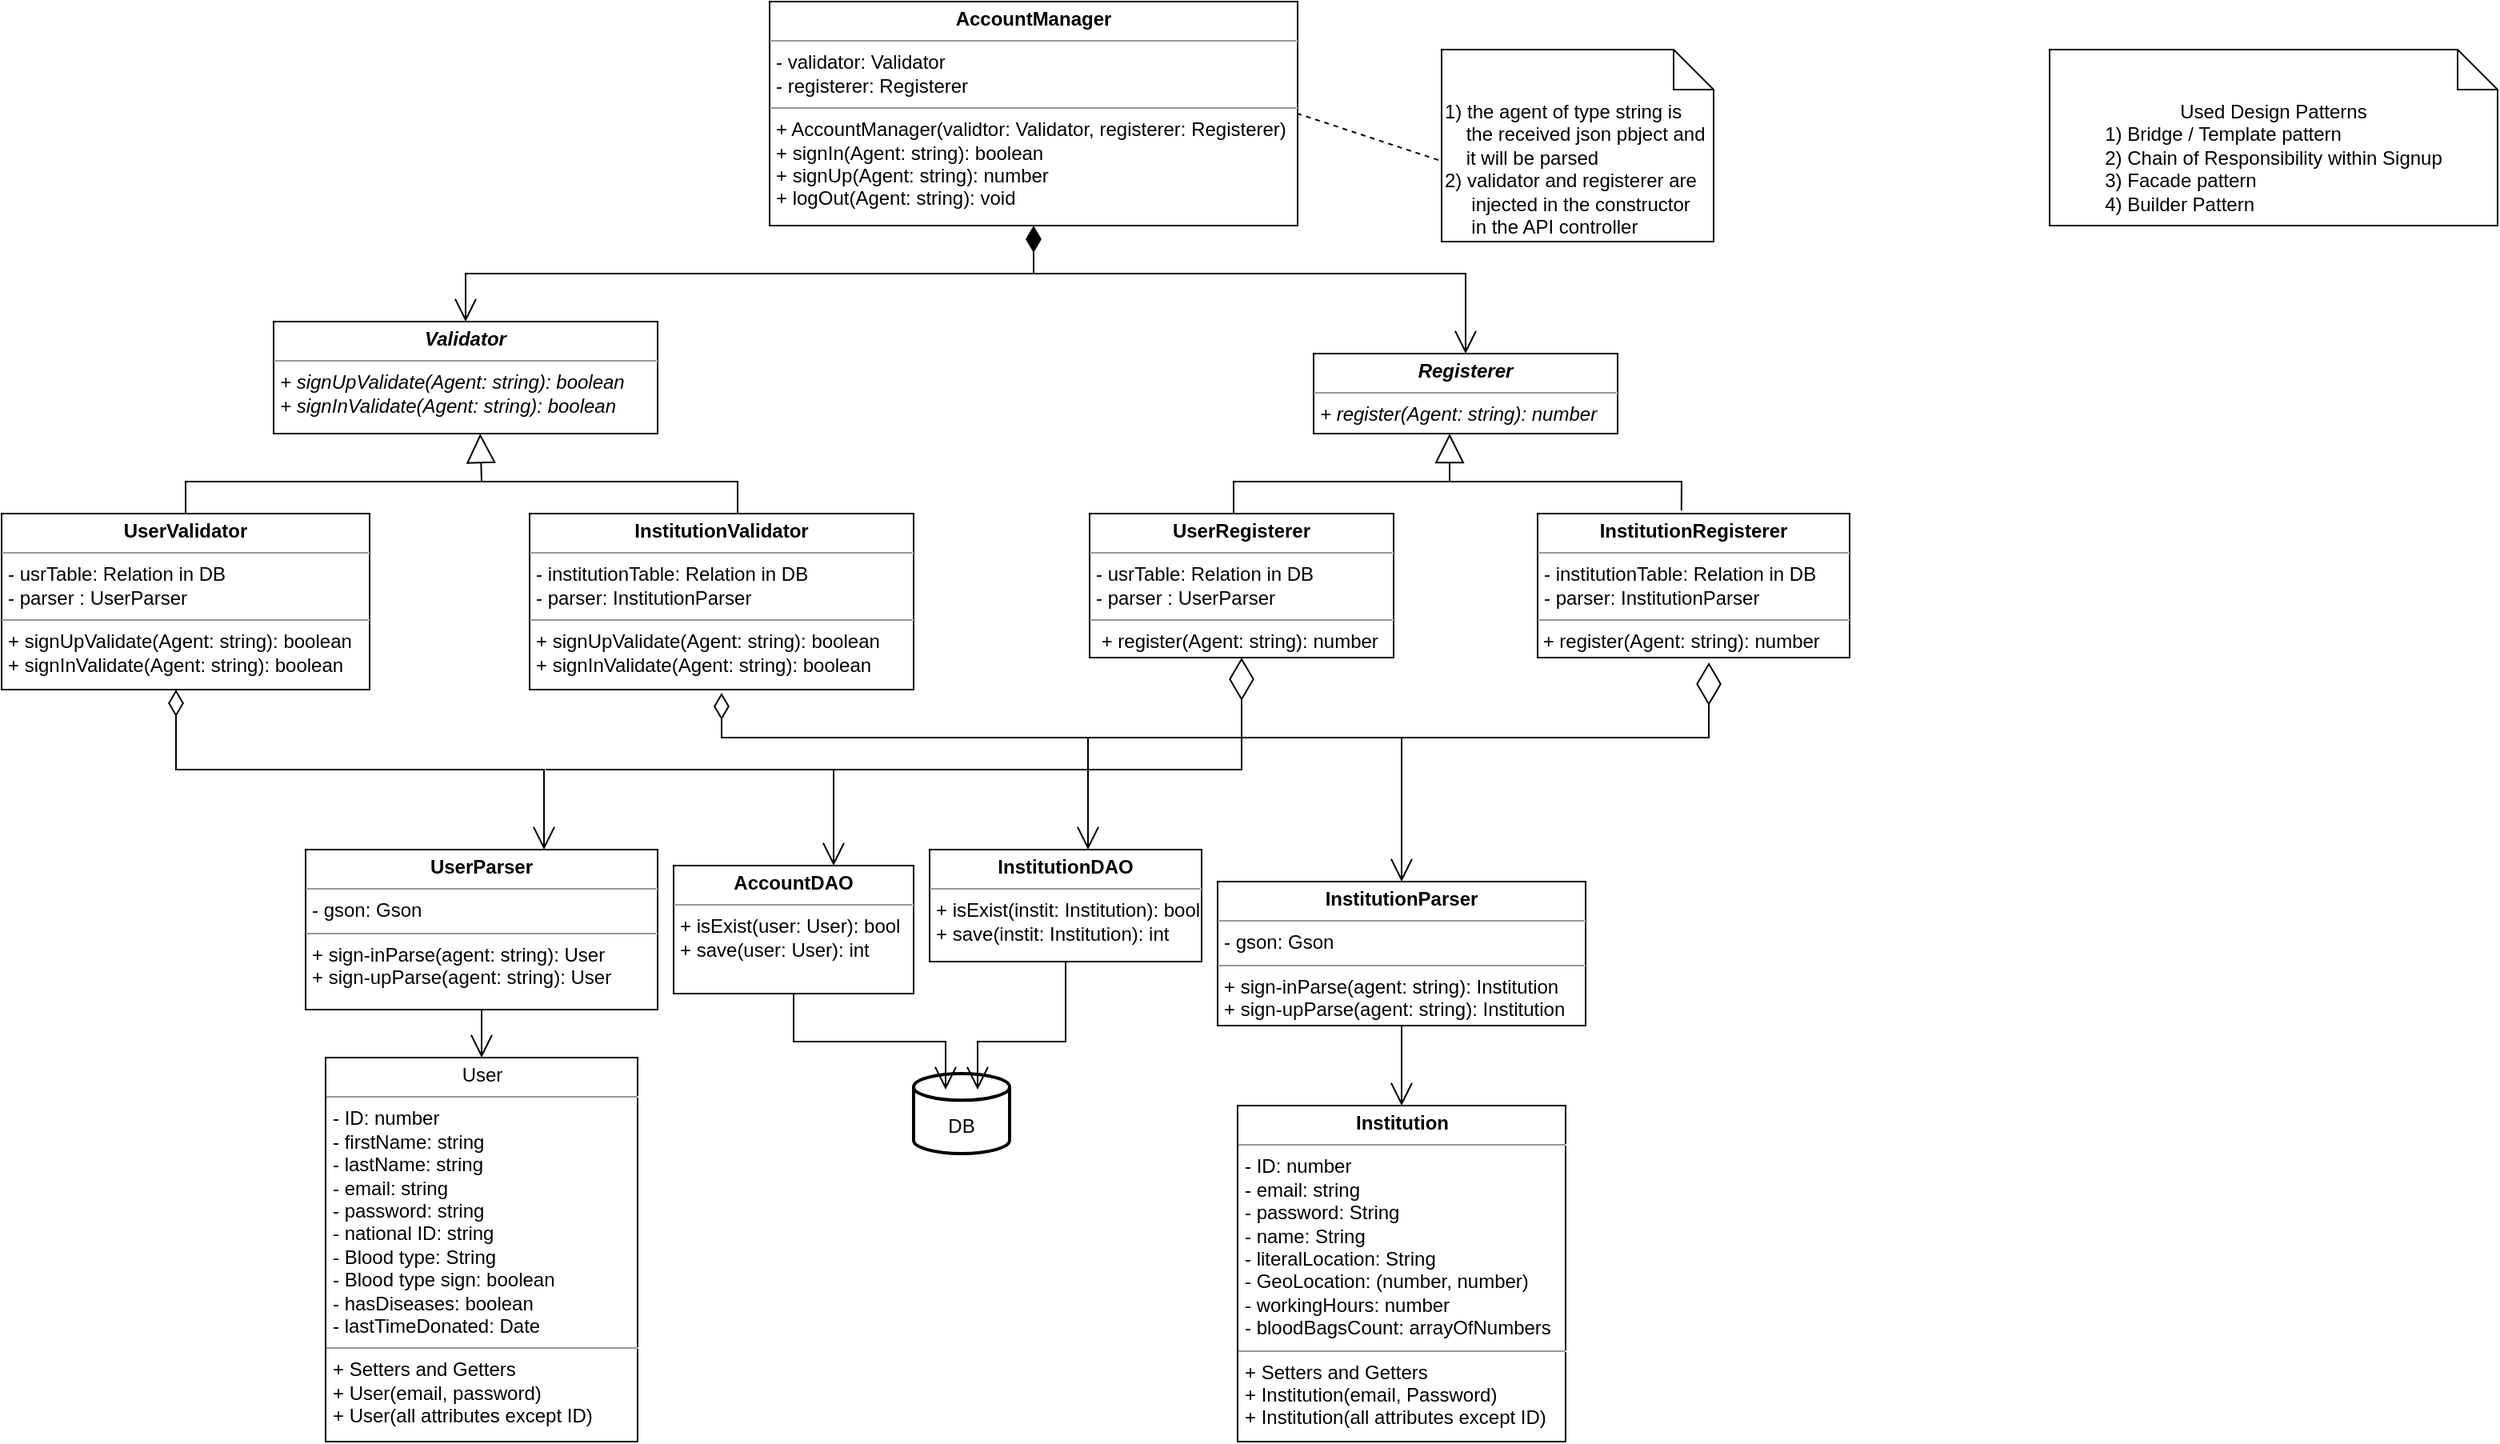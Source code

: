 <mxfile version="20.3.0" type="device" pages="3"><diagram id="vBvzW_29ld02_7QqGSWC" name="Class Diagram"><mxGraphModel dx="1102" dy="1785" grid="1" gridSize="10" guides="1" tooltips="1" connect="1" arrows="1" fold="1" page="1" pageScale="1" pageWidth="850" pageHeight="1100" math="0" shadow="0"><root><mxCell id="0"/><mxCell id="1" parent="0"/><mxCell id="2" value="&lt;p style=&quot;margin:0px;margin-top:4px;text-align:center;&quot;&gt;&lt;b&gt;&lt;i&gt;Validator&lt;/i&gt;&lt;/b&gt;&lt;/p&gt;&lt;hr size=&quot;1&quot;&gt;&lt;p style=&quot;margin:0px;margin-left:4px;&quot;&gt;&lt;i&gt;+ signUpValidate(Agent: string): boolean&amp;nbsp;&lt;/i&gt;&lt;/p&gt;&lt;p style=&quot;margin:0px;margin-left:4px;&quot;&gt;&lt;i&gt;+ signInValidate(Agent: string): boolean&lt;/i&gt;&lt;/p&gt;" style="verticalAlign=top;align=left;overflow=fill;fontSize=12;fontFamily=Helvetica;html=1;" parent="1" vertex="1"><mxGeometry x="330" y="130" width="240" height="70" as="geometry"/></mxCell><mxCell id="3" value="&lt;p style=&quot;margin:0px;margin-top:4px;text-align:center;&quot;&gt;&lt;b&gt;UserValidator&lt;/b&gt;&lt;/p&gt;&lt;hr size=&quot;1&quot;&gt;&lt;p style=&quot;margin:0px;margin-left:4px;&quot;&gt;- usrTable: Relation in DB&lt;/p&gt;&lt;p style=&quot;margin:0px;margin-left:4px;&quot;&gt;- parser : UserParser&lt;/p&gt;&lt;hr size=&quot;1&quot;&gt;&lt;p style=&quot;margin:0px;margin-left:4px;&quot;&gt;+ signUpValidate(Agent: string): boolean&lt;/p&gt;&lt;p style=&quot;margin:0px;margin-left:4px;&quot;&gt;+ signInValidate(Agent: string): boolean&lt;/p&gt;" style="verticalAlign=top;align=left;overflow=fill;fontSize=12;fontFamily=Helvetica;html=1;" parent="1" vertex="1"><mxGeometry x="160" y="250" width="230" height="110" as="geometry"/></mxCell><mxCell id="4" value="&lt;p style=&quot;margin:0px;margin-top:4px;text-align:center;&quot;&gt;&lt;b&gt;InstitutionValidator&lt;/b&gt;&lt;/p&gt;&lt;hr size=&quot;1&quot;&gt;&lt;p style=&quot;margin:0px;margin-left:4px;&quot;&gt;- institutionTable: Relation in DB&lt;/p&gt;&lt;p style=&quot;margin:0px;margin-left:4px;&quot;&gt;- parser: InstitutionParser&lt;/p&gt;&lt;hr size=&quot;1&quot;&gt;&lt;p style=&quot;margin:0px;margin-left:4px;&quot;&gt;+&amp;nbsp;&lt;span style=&quot;background-color: initial;&quot;&gt;signUpValidate(Agent: string): boolean&lt;/span&gt;&lt;/p&gt;&lt;p style=&quot;margin: 0px 0px 0px 4px;&quot;&gt;+ signInValidate(Agent: string): boolean&lt;/p&gt;" style="verticalAlign=top;align=left;overflow=fill;fontSize=12;fontFamily=Helvetica;html=1;" parent="1" vertex="1"><mxGeometry x="490" y="250" width="240" height="110" as="geometry"/></mxCell><mxCell id="5" value="" style="endArrow=block;endSize=16;endFill=0;html=1;rounded=0;exitX=0.5;exitY=0;exitDx=0;exitDy=0;entryX=0.538;entryY=1;entryDx=0;entryDy=0;entryPerimeter=0;" parent="1" source="3" target="2" edge="1"><mxGeometry x="1" y="-594" width="160" relative="1" as="geometry"><mxPoint x="480" y="350" as="sourcePoint"/><mxPoint x="640" y="350" as="targetPoint"/><Array as="points"><mxPoint x="275" y="230"/><mxPoint x="460" y="230"/></Array><mxPoint x="470" y="-654" as="offset"/></mxGeometry></mxCell><mxCell id="6" value="" style="endArrow=none;html=1;rounded=0;" parent="1" edge="1"><mxGeometry width="50" height="50" relative="1" as="geometry"><mxPoint x="460" y="230" as="sourcePoint"/><mxPoint x="620" y="250" as="targetPoint"/><Array as="points"><mxPoint x="620" y="230"/></Array></mxGeometry></mxCell><mxCell id="7" value="&lt;p style=&quot;margin: 0px ; margin-top: 4px ; text-align: center&quot;&gt;&lt;b&gt;AccountManager&lt;/b&gt;&lt;/p&gt;&lt;hr size=&quot;1&quot;&gt;&lt;p style=&quot;margin: 0px ; margin-left: 4px&quot;&gt;- validator: Validator&lt;/p&gt;&lt;p style=&quot;margin: 0px ; margin-left: 4px&quot;&gt;- registerer: Registerer&lt;/p&gt;&lt;hr size=&quot;1&quot;&gt;&lt;p style=&quot;margin: 0px ; margin-left: 4px&quot;&gt;+ AccountManager(validtor: Validator, registerer: Registerer)&lt;/p&gt;&lt;p style=&quot;margin: 0px ; margin-left: 4px&quot;&gt;+ signIn(Agent: string): boolean&lt;/p&gt;&lt;p style=&quot;margin: 0px ; margin-left: 4px&quot;&gt;+ signUp(Agent: string): number&lt;/p&gt;&lt;p style=&quot;margin: 0px ; margin-left: 4px&quot;&gt;+ logOut(Agent: string): void&lt;/p&gt;" style="verticalAlign=top;align=left;overflow=fill;fontSize=12;fontFamily=Helvetica;html=1;" parent="1" vertex="1"><mxGeometry x="640" y="-70" width="330" height="140" as="geometry"/></mxCell><mxCell id="8" value="&lt;p style=&quot;margin: 0px ; margin-top: 4px ; text-align: center&quot;&gt;&lt;b&gt;&lt;i&gt;Registerer&lt;/i&gt;&lt;/b&gt;&lt;/p&gt;&lt;hr size=&quot;1&quot;&gt;&lt;p style=&quot;margin: 0px ; margin-left: 4px&quot;&gt;&lt;i&gt;+ register(Agent: string): number&lt;/i&gt;&lt;/p&gt;" style="verticalAlign=top;align=left;overflow=fill;fontSize=12;fontFamily=Helvetica;html=1;" parent="1" vertex="1"><mxGeometry x="980" y="150" width="190" height="50" as="geometry"/></mxCell><mxCell id="9" value="&lt;p style=&quot;margin: 0px ; margin-top: 4px ; text-align: center&quot;&gt;&lt;b&gt;UserRegisterer&lt;/b&gt;&lt;/p&gt;&lt;hr size=&quot;1&quot;&gt;&lt;p style=&quot;margin: 0px 0px 0px 4px&quot;&gt;- usrTable: Relation in DB&lt;/p&gt;&lt;p style=&quot;margin: 0px 0px 0px 4px&quot;&gt;- parser : UserParser&lt;/p&gt;&lt;hr size=&quot;1&quot;&gt;&lt;p style=&quot;margin: 0px ; margin-left: 4px&quot;&gt;&amp;nbsp;+ register(Agent: string): number&lt;br&gt;&lt;/p&gt;" style="verticalAlign=top;align=left;overflow=fill;fontSize=12;fontFamily=Helvetica;html=1;" parent="1" vertex="1"><mxGeometry x="840" y="250" width="190" height="90" as="geometry"/></mxCell><mxCell id="10" value="&lt;p style=&quot;margin: 0px ; margin-top: 4px ; text-align: center&quot;&gt;&lt;b&gt;InstitutionRegisterer&lt;/b&gt;&lt;/p&gt;&lt;hr size=&quot;1&quot;&gt;&lt;p style=&quot;margin: 0px 0px 0px 4px&quot;&gt;- institutionTable: Relation in DB&lt;/p&gt;&lt;p style=&quot;margin: 0px 0px 0px 4px&quot;&gt;- parser: InstitutionParser&lt;/p&gt;&lt;hr size=&quot;1&quot;&gt;&lt;p style=&quot;margin: 0px ; margin-left: 4px&quot;&gt;&lt;/p&gt;&amp;nbsp;+ register(Agent: string): number" style="verticalAlign=top;align=left;overflow=fill;fontSize=12;fontFamily=Helvetica;html=1;" parent="1" vertex="1"><mxGeometry x="1120" y="250" width="195" height="90" as="geometry"/></mxCell><mxCell id="11" value="" style="endArrow=block;endSize=16;endFill=0;html=1;rounded=0;exitX=0.5;exitY=0;exitDx=0;exitDy=0;entryX=0.5;entryY=1;entryDx=0;entryDy=0;" parent="1" edge="1"><mxGeometry x="1" y="-288" width="160" relative="1" as="geometry"><mxPoint x="930" y="250" as="sourcePoint"/><mxPoint x="1065" y="200" as="targetPoint"/><Array as="points"><mxPoint x="930" y="230"/><mxPoint x="1065" y="230"/></Array><mxPoint x="185" y="-310" as="offset"/></mxGeometry></mxCell><mxCell id="12" value="" style="endArrow=none;html=1;rounded=0;entryX=0.538;entryY=-0.022;entryDx=0;entryDy=0;entryPerimeter=0;" parent="1" edge="1"><mxGeometry width="50" height="50" relative="1" as="geometry"><mxPoint x="1040" y="230" as="sourcePoint"/><mxPoint x="1209.91" y="248.02" as="targetPoint"/><Array as="points"><mxPoint x="1210" y="230"/></Array></mxGeometry></mxCell><mxCell id="13" value="" style="endArrow=open;html=1;endSize=12;startArrow=diamondThin;startSize=14;startFill=1;edgeStyle=orthogonalEdgeStyle;align=left;verticalAlign=bottom;rounded=0;exitX=0.5;exitY=1;exitDx=0;exitDy=0;entryX=0.5;entryY=0;entryDx=0;entryDy=0;" parent="1" source="7" target="2" edge="1"><mxGeometry x="-1" y="359" relative="1" as="geometry"><mxPoint x="710" y="170" as="sourcePoint"/><mxPoint x="870" y="170" as="targetPoint"/><Array as="points"><mxPoint x="805" y="100"/><mxPoint x="450" y="100"/></Array><mxPoint x="-4" y="-50" as="offset"/></mxGeometry></mxCell><mxCell id="14" value="" style="endArrow=open;endFill=1;endSize=12;html=1;rounded=0;entryX=0.5;entryY=0;entryDx=0;entryDy=0;" parent="1" target="8" edge="1"><mxGeometry width="160" relative="1" as="geometry"><mxPoint x="760" y="100" as="sourcePoint"/><mxPoint x="870" y="170" as="targetPoint"/><Array as="points"><mxPoint x="1075" y="100"/></Array></mxGeometry></mxCell><mxCell id="15" value="1) the agent of type string is&amp;nbsp; &amp;nbsp; &amp;nbsp; &amp;nbsp; &amp;nbsp; the received json pbject and&amp;nbsp; &amp;nbsp; &amp;nbsp; it will be parsed&amp;nbsp;&lt;br&gt;2) validator and registerer are&amp;nbsp; &amp;nbsp; &amp;nbsp; &amp;nbsp; &amp;nbsp;injected in the constructor&amp;nbsp; &amp;nbsp; &amp;nbsp; &amp;nbsp; &amp;nbsp;in the API controller" style="shape=note2;boundedLbl=1;whiteSpace=wrap;html=1;size=25;verticalAlign=top;align=left;" parent="1" vertex="1"><mxGeometry x="1060" y="-40" width="170" height="120" as="geometry"/></mxCell><mxCell id="16" value="" style="endArrow=none;dashed=1;html=1;rounded=0;entryX=1;entryY=0.5;entryDx=0;entryDy=0;exitX=-0.012;exitY=0.575;exitDx=0;exitDy=0;exitPerimeter=0;" parent="1" source="15" target="7" edge="1"><mxGeometry width="50" height="50" relative="1" as="geometry"><mxPoint x="780" y="210" as="sourcePoint"/><mxPoint x="830" y="160" as="targetPoint"/></mxGeometry></mxCell><mxCell id="17" value="&lt;p style=&quot;margin:0px;margin-top:4px;text-align:center;&quot;&gt;&lt;b&gt;UserParser&lt;/b&gt;&lt;/p&gt;&lt;hr size=&quot;1&quot;&gt;&lt;p style=&quot;margin:0px;margin-left:4px;&quot;&gt;- gson: Gson&lt;/p&gt;&lt;hr size=&quot;1&quot;&gt;&lt;p style=&quot;margin:0px;margin-left:4px;&quot;&gt;+ sign-inParse(agent: string): User&lt;/p&gt;&lt;p style=&quot;margin:0px;margin-left:4px;&quot;&gt;+ sign-upParse(agent: string): User&lt;/p&gt;" style="verticalAlign=top;align=left;overflow=fill;fontSize=12;fontFamily=Helvetica;html=1;" parent="1" vertex="1"><mxGeometry x="350" y="460" width="220" height="100" as="geometry"/></mxCell><mxCell id="18" value="&lt;p style=&quot;margin:0px;margin-top:4px;text-align:center;&quot;&gt;&lt;b&gt;InstitutionParser&lt;/b&gt;&lt;/p&gt;&lt;hr size=&quot;1&quot;&gt;&lt;p style=&quot;margin:0px;margin-left:4px;&quot;&gt;- gson: Gson&lt;/p&gt;&lt;hr size=&quot;1&quot;&gt;&lt;p style=&quot;margin:0px;margin-left:4px;&quot;&gt;+ sign-inParse(agent: string): Institution&lt;/p&gt;&lt;p style=&quot;margin:0px;margin-left:4px;&quot;&gt;+ sign-upParse(agent: string): Institution&lt;/p&gt;" style="verticalAlign=top;align=left;overflow=fill;fontSize=12;fontFamily=Helvetica;html=1;" parent="1" vertex="1"><mxGeometry x="920" y="480" width="230" height="90" as="geometry"/></mxCell><mxCell id="19" value="&lt;p style=&quot;margin:0px;margin-top:4px;text-align:center;&quot;&gt;User&lt;/p&gt;&lt;hr size=&quot;1&quot;&gt;&lt;p style=&quot;margin:0px;margin-left:4px;&quot;&gt;- ID: number&lt;/p&gt;&lt;p style=&quot;margin:0px;margin-left:4px;&quot;&gt;- firstName: string&lt;/p&gt;&lt;p style=&quot;margin:0px;margin-left:4px;&quot;&gt;- lastName: string&lt;/p&gt;&lt;p style=&quot;margin:0px;margin-left:4px;&quot;&gt;- email: string&lt;/p&gt;&lt;p style=&quot;margin:0px;margin-left:4px;&quot;&gt;- password: string&lt;/p&gt;&lt;p style=&quot;margin:0px;margin-left:4px;&quot;&gt;- national ID: string&lt;/p&gt;&lt;p style=&quot;margin:0px;margin-left:4px;&quot;&gt;- Blood type: String&lt;/p&gt;&lt;p style=&quot;margin:0px;margin-left:4px;&quot;&gt;- Blood type sign: boolean&lt;/p&gt;&lt;p style=&quot;margin:0px;margin-left:4px;&quot;&gt;- hasDiseases: boolean&lt;/p&gt;&lt;p style=&quot;margin:0px;margin-left:4px;&quot;&gt;- lastTimeDonated: Date&lt;/p&gt;&lt;hr size=&quot;1&quot;&gt;&lt;p style=&quot;margin:0px;margin-left:4px;&quot;&gt;+ Setters and Getters&lt;/p&gt;&lt;p style=&quot;margin:0px;margin-left:4px;&quot;&gt;+ User(email, password)&lt;/p&gt;&lt;p style=&quot;margin:0px;margin-left:4px;&quot;&gt;+ User(all attributes except ID)&lt;/p&gt;" style="verticalAlign=top;align=left;overflow=fill;fontSize=12;fontFamily=Helvetica;html=1;" parent="1" vertex="1"><mxGeometry x="362.5" y="590" width="195" height="240" as="geometry"/></mxCell><mxCell id="20" value="&lt;br&gt;DB" style="strokeWidth=2;html=1;shape=mxgraph.flowchart.database;whiteSpace=wrap;" parent="1" vertex="1"><mxGeometry x="730" y="600" width="60" height="50" as="geometry"/></mxCell><mxCell id="21" value="" style="endArrow=open;html=1;endSize=12;startArrow=diamondThin;startSize=14;startFill=0;edgeStyle=orthogonalEdgeStyle;align=left;verticalAlign=bottom;rounded=0;" parent="1" source="3" target="17" edge="1"><mxGeometry x="-0.658" y="-190" relative="1" as="geometry"><mxPoint x="590" y="460" as="sourcePoint"/><mxPoint x="530" y="420" as="targetPoint"/><Array as="points"><mxPoint x="269" y="410"/><mxPoint x="499" y="410"/></Array><mxPoint as="offset"/></mxGeometry></mxCell><mxCell id="22" value="" style="endArrow=diamondThin;endFill=0;endSize=24;html=1;rounded=0;entryX=0.5;entryY=1;entryDx=0;entryDy=0;" parent="1" target="9" edge="1"><mxGeometry width="160" relative="1" as="geometry"><mxPoint x="500" y="410" as="sourcePoint"/><mxPoint x="750" y="460" as="targetPoint"/><Array as="points"><mxPoint x="935" y="410"/></Array></mxGeometry></mxCell><mxCell id="23" value="" style="endArrow=open;html=1;endSize=12;startArrow=diamondThin;startSize=14;startFill=0;edgeStyle=orthogonalEdgeStyle;align=left;verticalAlign=bottom;rounded=0;entryX=0.5;entryY=0;entryDx=0;entryDy=0;" parent="1" target="18" edge="1"><mxGeometry x="-0.658" y="-190" relative="1" as="geometry"><mxPoint x="609.98" y="362" as="sourcePoint"/><mxPoint x="840" y="440" as="targetPoint"/><Array as="points"><mxPoint x="610" y="390"/><mxPoint x="1035" y="390"/></Array><mxPoint as="offset"/></mxGeometry></mxCell><mxCell id="24" value="" style="endArrow=diamondThin;endFill=0;endSize=24;html=1;rounded=0;entryX=0.549;entryY=1.033;entryDx=0;entryDy=0;entryPerimeter=0;" parent="1" target="10" edge="1"><mxGeometry width="160" relative="1" as="geometry"><mxPoint x="1030" y="390" as="sourcePoint"/><mxPoint x="890" y="330" as="targetPoint"/><Array as="points"><mxPoint x="1227" y="390"/></Array></mxGeometry></mxCell><mxCell id="25" value="&lt;p style=&quot;margin:0px;margin-top:4px;text-align:center;&quot;&gt;&lt;b&gt;Institution&lt;/b&gt;&lt;/p&gt;&lt;hr size=&quot;1&quot;&gt;&lt;p style=&quot;margin:0px;margin-left:4px;&quot;&gt;- ID: number&lt;/p&gt;&lt;p style=&quot;margin:0px;margin-left:4px;&quot;&gt;- email: string&lt;/p&gt;&lt;p style=&quot;margin:0px;margin-left:4px;&quot;&gt;- password: String&lt;/p&gt;&lt;p style=&quot;margin:0px;margin-left:4px;&quot;&gt;- name: String&lt;/p&gt;&lt;p style=&quot;margin:0px;margin-left:4px;&quot;&gt;- literalLocation: String&lt;/p&gt;&lt;p style=&quot;margin:0px;margin-left:4px;&quot;&gt;- GeoLocation: (number, number)&lt;/p&gt;&lt;p style=&quot;margin:0px;margin-left:4px;&quot;&gt;- workingHours: number&lt;/p&gt;&lt;p style=&quot;margin:0px;margin-left:4px;&quot;&gt;- bloodBagsCount: arrayOfNumbers&lt;/p&gt;&lt;hr size=&quot;1&quot;&gt;&lt;p style=&quot;margin:0px;margin-left:4px;&quot;&gt;+ Setters and Getters&lt;/p&gt;&lt;p style=&quot;margin:0px;margin-left:4px;&quot;&gt;+ Institution(email, Password)&lt;/p&gt;&lt;p style=&quot;margin:0px;margin-left:4px;&quot;&gt;+ Institution(all attributes except ID)&lt;/p&gt;" style="verticalAlign=top;align=left;overflow=fill;fontSize=12;fontFamily=Helvetica;html=1;" parent="1" vertex="1"><mxGeometry x="932.5" y="620" width="205" height="210" as="geometry"/></mxCell><mxCell id="26" value="" style="endArrow=open;endFill=1;endSize=12;html=1;rounded=0;exitX=0.5;exitY=1;exitDx=0;exitDy=0;entryX=0.5;entryY=0;entryDx=0;entryDy=0;" parent="1" source="17" target="19" edge="1"><mxGeometry width="160" relative="1" as="geometry"><mxPoint x="730" y="620" as="sourcePoint"/><mxPoint x="890" y="620" as="targetPoint"/></mxGeometry></mxCell><mxCell id="27" value="" style="endArrow=open;endFill=1;endSize=12;html=1;rounded=0;exitX=0.5;exitY=1;exitDx=0;exitDy=0;entryX=0.5;entryY=0;entryDx=0;entryDy=0;" parent="1" source="18" target="25" edge="1"><mxGeometry width="160" relative="1" as="geometry"><mxPoint x="730" y="620" as="sourcePoint"/><mxPoint x="890" y="620" as="targetPoint"/></mxGeometry></mxCell><mxCell id="29" value="" style="endArrow=open;endFill=1;endSize=12;html=1;rounded=0;" parent="1" edge="1"><mxGeometry width="160" relative="1" as="geometry"><mxPoint x="680" y="410" as="sourcePoint"/><mxPoint x="680" y="470" as="targetPoint"/></mxGeometry></mxCell><mxCell id="30" value="" style="endArrow=open;endFill=1;endSize=12;html=1;rounded=0;" parent="1" edge="1"><mxGeometry width="160" relative="1" as="geometry"><mxPoint x="839" y="390" as="sourcePoint"/><mxPoint x="839" y="460" as="targetPoint"/></mxGeometry></mxCell><mxCell id="32" value="Used Design Patterns&lt;br&gt;&lt;div style=&quot;text-align: left;&quot;&gt;&lt;span style=&quot;background-color: initial;&quot;&gt;1) Bridge / Template pattern&lt;/span&gt;&lt;/div&gt;&lt;div style=&quot;text-align: left;&quot;&gt;&lt;span style=&quot;background-color: initial;&quot;&gt;2) Chain of Responsibility within Signup&lt;/span&gt;&lt;/div&gt;&lt;div style=&quot;text-align: left;&quot;&gt;&lt;span style=&quot;background-color: initial;&quot;&gt;3) Facade pattern&lt;/span&gt;&lt;/div&gt;&lt;div style=&quot;text-align: left;&quot;&gt;&lt;span style=&quot;background-color: initial;&quot;&gt;4) Builder Pattern&lt;/span&gt;&lt;/div&gt;" style="shape=note2;boundedLbl=1;whiteSpace=wrap;html=1;size=25;verticalAlign=top;align=center;" parent="1" vertex="1"><mxGeometry x="1440" y="-40" width="280" height="110" as="geometry"/></mxCell><mxCell id="S_TBkJVTuvSQHvJzEp3D-32" value="&lt;p style=&quot;margin:0px;margin-top:4px;text-align:center;&quot;&gt;&lt;b&gt;AccountDAO&lt;/b&gt;&lt;/p&gt;&lt;hr size=&quot;1&quot;&gt;&lt;p style=&quot;margin:0px;margin-left:4px;&quot;&gt;+ isExist(user: User): bool&lt;/p&gt;&lt;p style=&quot;margin:0px;margin-left:4px;&quot;&gt;+ save(user: User): int&lt;/p&gt;" style="verticalAlign=top;align=left;overflow=fill;fontSize=12;fontFamily=Helvetica;html=1;" parent="1" vertex="1"><mxGeometry x="580" y="470" width="150" height="80" as="geometry"/></mxCell><mxCell id="S_TBkJVTuvSQHvJzEp3D-34" value="&lt;p style=&quot;margin:0px;margin-top:4px;text-align:center;&quot;&gt;&lt;b&gt;InstitutionDAO&lt;/b&gt;&lt;/p&gt;&lt;hr size=&quot;1&quot;&gt;&lt;p style=&quot;margin:0px;margin-left:4px;&quot;&gt;+ isExist(instit: Institution): boo&lt;span style=&quot;background-color: initial;&quot;&gt;l&lt;/span&gt;&lt;/p&gt;&lt;p style=&quot;margin:0px;margin-left:4px;&quot;&gt;&lt;span style=&quot;background-color: initial;&quot;&gt;+ save(instit: Institution): int&lt;/span&gt;&lt;/p&gt;" style="verticalAlign=top;align=left;overflow=fill;fontSize=12;fontFamily=Helvetica;html=1;" parent="1" vertex="1"><mxGeometry x="740" y="460" width="170" height="70" as="geometry"/></mxCell><mxCell id="S_TBkJVTuvSQHvJzEp3D-35" value="" style="endArrow=open;endFill=1;endSize=12;html=1;rounded=0;exitX=0.5;exitY=1;exitDx=0;exitDy=0;" parent="1" source="S_TBkJVTuvSQHvJzEp3D-32" edge="1"><mxGeometry width="160" relative="1" as="geometry"><mxPoint x="470" y="570" as="sourcePoint"/><mxPoint x="750" y="610" as="targetPoint"/><Array as="points"><mxPoint x="655" y="580"/><mxPoint x="750" y="580"/></Array></mxGeometry></mxCell><mxCell id="S_TBkJVTuvSQHvJzEp3D-36" value="" style="endArrow=open;endFill=1;endSize=12;html=1;rounded=0;exitX=0.5;exitY=1;exitDx=0;exitDy=0;" parent="1" source="S_TBkJVTuvSQHvJzEp3D-34" edge="1"><mxGeometry width="160" relative="1" as="geometry"><mxPoint x="470" y="570" as="sourcePoint"/><mxPoint x="770" y="610" as="targetPoint"/><Array as="points"><mxPoint x="825" y="580"/><mxPoint x="770" y="580"/></Array></mxGeometry></mxCell></root></mxGraphModel></diagram><diagram id="GNmsdhd8mzbh0snhl9CG" name="CRC"><mxGraphModel grid="1" gridSize="10" guides="1" tooltips="1" connect="1" arrows="1" page="1" fold="1" pageScale="1" pageWidth="850" pageHeight="1100" math="0" shadow="0">&#xa;            <root>&#xa;                <mxCell id="rPAp7JFFLe6vOHe7YKmG-0"/>&#xa;                <mxCell id="rPAp7JFFLe6vOHe7YKmG-1" parent="rPAp7JFFLe6vOHe7YKmG-0"/>&#xa;                <mxCell id="rPAp7JFFLe6vOHe7YKmG-2" value="Account Manager" style="shape=table;startSize=30;container=1;collapsible=1;childLayout=tableLayout;fixedRows=1;rowLines=0;fontStyle=1;align=center;resizeLast=1;" vertex="1" parent="rPAp7JFFLe6vOHe7YKmG-1">&#xa;                    <mxGeometry x="150" y="100" width="180" height="160" as="geometry"/>&#xa;                </mxCell>&#xa;                <mxCell id="rPAp7JFFLe6vOHe7YKmG-3" value="" style="shape=tableRow;horizontal=0;startSize=0;swimlaneHead=0;swimlaneBody=0;fillColor=none;collapsible=0;dropTarget=0;points=[[0,0.5],[1,0.5]];portConstraint=eastwest;top=0;left=0;right=0;bottom=1;" vertex="1" parent="rPAp7JFFLe6vOHe7YKmG-2">&#xa;                    <mxGeometry y="30" width="180" height="30" as="geometry"/>&#xa;                </mxCell>&#xa;                <mxCell id="rPAp7JFFLe6vOHe7YKmG-4" value="Attributes" style="shape=partialRectangle;connectable=0;fillColor=none;top=0;left=0;bottom=0;right=0;fontStyle=1;overflow=hidden;" vertex="1" parent="rPAp7JFFLe6vOHe7YKmG-3">&#xa;                    <mxGeometry width="70" height="30" as="geometry">&#xa;                        <mxRectangle width="70" height="30" as="alternateBounds"/>&#xa;                    </mxGeometry>&#xa;                </mxCell>&#xa;                <mxCell id="rPAp7JFFLe6vOHe7YKmG-5" value="Collaborations" style="shape=partialRectangle;connectable=0;fillColor=none;top=0;left=0;bottom=0;right=0;align=left;spacingLeft=6;fontStyle=1;overflow=hidden;" vertex="1" parent="rPAp7JFFLe6vOHe7YKmG-3">&#xa;                    <mxGeometry x="70" width="110" height="30" as="geometry">&#xa;                        <mxRectangle width="110" height="30" as="alternateBounds"/>&#xa;                    </mxGeometry>&#xa;                </mxCell>&#xa;                <mxCell id="rPAp7JFFLe6vOHe7YKmG-6" value="" style="shape=tableRow;horizontal=0;startSize=0;swimlaneHead=0;swimlaneBody=0;fillColor=none;collapsible=0;dropTarget=0;points=[[0,0.5],[1,0.5]];portConstraint=eastwest;top=0;left=0;right=0;bottom=0;" vertex="1" parent="rPAp7JFFLe6vOHe7YKmG-2">&#xa;                    <mxGeometry y="60" width="180" height="30" as="geometry"/>&#xa;                </mxCell>&#xa;                <mxCell id="rPAp7JFFLe6vOHe7YKmG-7" value="Validator" style="shape=partialRectangle;connectable=0;fillColor=none;top=0;left=0;bottom=0;right=0;editable=1;overflow=hidden;" vertex="1" parent="rPAp7JFFLe6vOHe7YKmG-6">&#xa;                    <mxGeometry width="70" height="30" as="geometry">&#xa;                        <mxRectangle width="70" height="30" as="alternateBounds"/>&#xa;                    </mxGeometry>&#xa;                </mxCell>&#xa;                <mxCell id="rPAp7JFFLe6vOHe7YKmG-8" value="Registration API" style="shape=partialRectangle;connectable=0;fillColor=none;top=0;left=0;bottom=0;right=0;align=left;spacingLeft=6;overflow=hidden;" vertex="1" parent="rPAp7JFFLe6vOHe7YKmG-6">&#xa;                    <mxGeometry x="70" width="110" height="30" as="geometry">&#xa;                        <mxRectangle width="110" height="30" as="alternateBounds"/>&#xa;                    </mxGeometry>&#xa;                </mxCell>&#xa;                <mxCell id="rPAp7JFFLe6vOHe7YKmG-9" value="" style="shape=tableRow;horizontal=0;startSize=0;swimlaneHead=0;swimlaneBody=0;fillColor=none;collapsible=0;dropTarget=0;points=[[0,0.5],[1,0.5]];portConstraint=eastwest;top=0;left=0;right=0;bottom=0;" vertex="1" parent="rPAp7JFFLe6vOHe7YKmG-2">&#xa;                    <mxGeometry y="90" width="180" height="30" as="geometry"/>&#xa;                </mxCell>&#xa;                <mxCell id="rPAp7JFFLe6vOHe7YKmG-10" value="Registerer" style="shape=partialRectangle;connectable=0;fillColor=none;top=0;left=0;bottom=0;right=0;editable=1;overflow=hidden;" vertex="1" parent="rPAp7JFFLe6vOHe7YKmG-9">&#xa;                    <mxGeometry width="70" height="30" as="geometry">&#xa;                        <mxRectangle width="70" height="30" as="alternateBounds"/>&#xa;                    </mxGeometry>&#xa;                </mxCell>&#xa;                <mxCell id="rPAp7JFFLe6vOHe7YKmG-11" value="Registerer" style="shape=partialRectangle;connectable=0;fillColor=none;top=0;left=0;bottom=0;right=0;align=left;spacingLeft=6;overflow=hidden;" vertex="1" parent="rPAp7JFFLe6vOHe7YKmG-9">&#xa;                    <mxGeometry x="70" width="110" height="30" as="geometry">&#xa;                        <mxRectangle width="110" height="30" as="alternateBounds"/>&#xa;                    </mxGeometry>&#xa;                </mxCell>&#xa;                <mxCell id="rPAp7JFFLe6vOHe7YKmG-12" value="" style="shape=tableRow;horizontal=0;startSize=0;swimlaneHead=0;swimlaneBody=0;fillColor=none;collapsible=0;dropTarget=0;points=[[0,0.5],[1,0.5]];portConstraint=eastwest;top=0;left=0;right=0;bottom=0;" vertex="1" parent="rPAp7JFFLe6vOHe7YKmG-2">&#xa;                    <mxGeometry y="120" width="180" height="30" as="geometry"/>&#xa;                </mxCell>&#xa;                <mxCell id="rPAp7JFFLe6vOHe7YKmG-13" value="" style="shape=partialRectangle;connectable=0;fillColor=none;top=0;left=0;bottom=0;right=0;editable=1;overflow=hidden;" vertex="1" parent="rPAp7JFFLe6vOHe7YKmG-12">&#xa;                    <mxGeometry width="70" height="30" as="geometry">&#xa;                        <mxRectangle width="70" height="30" as="alternateBounds"/>&#xa;                    </mxGeometry>&#xa;                </mxCell>&#xa;                <mxCell id="rPAp7JFFLe6vOHe7YKmG-14" value="Validator" style="shape=partialRectangle;connectable=0;fillColor=none;top=0;left=0;bottom=0;right=0;align=left;spacingLeft=6;overflow=hidden;" vertex="1" parent="rPAp7JFFLe6vOHe7YKmG-12">&#xa;                    <mxGeometry x="70" width="110" height="30" as="geometry">&#xa;                        <mxRectangle width="110" height="30" as="alternateBounds"/>&#xa;                    </mxGeometry>&#xa;                </mxCell>&#xa;                <mxCell id="rPAp7JFFLe6vOHe7YKmG-15" value="UserValidator and UserRegisterer" style="shape=table;startSize=30;container=1;collapsible=1;childLayout=tableLayout;fixedRows=1;rowLines=0;fontStyle=1;align=center;resizeLast=1;" vertex="1" parent="rPAp7JFFLe6vOHe7YKmG-1">&#xa;                    <mxGeometry x="380" y="50" width="210" height="200" as="geometry"/>&#xa;                </mxCell>&#xa;                <mxCell id="rPAp7JFFLe6vOHe7YKmG-16" value="" style="shape=tableRow;horizontal=0;startSize=0;swimlaneHead=0;swimlaneBody=0;fillColor=none;collapsible=0;dropTarget=0;points=[[0,0.5],[1,0.5]];portConstraint=eastwest;top=0;left=0;right=0;bottom=1;" vertex="1" parent="rPAp7JFFLe6vOHe7YKmG-15">&#xa;                    <mxGeometry y="30" width="210" height="30" as="geometry"/>&#xa;                </mxCell>&#xa;                <mxCell id="rPAp7JFFLe6vOHe7YKmG-17" value="Attributes" style="shape=partialRectangle;connectable=0;fillColor=none;top=0;left=0;bottom=0;right=0;fontStyle=1;overflow=hidden;" vertex="1" parent="rPAp7JFFLe6vOHe7YKmG-16">&#xa;                    <mxGeometry width="70" height="30" as="geometry">&#xa;                        <mxRectangle width="70" height="30" as="alternateBounds"/>&#xa;                    </mxGeometry>&#xa;                </mxCell>&#xa;                <mxCell id="rPAp7JFFLe6vOHe7YKmG-18" value="Collaborations" style="shape=partialRectangle;connectable=0;fillColor=none;top=0;left=0;bottom=0;right=0;align=left;spacingLeft=6;fontStyle=1;overflow=hidden;" vertex="1" parent="rPAp7JFFLe6vOHe7YKmG-16">&#xa;                    <mxGeometry x="70" width="140" height="30" as="geometry">&#xa;                        <mxRectangle width="140" height="30" as="alternateBounds"/>&#xa;                    </mxGeometry>&#xa;                </mxCell>&#xa;                <mxCell id="rPAp7JFFLe6vOHe7YKmG-19" value="" style="shape=tableRow;horizontal=0;startSize=0;swimlaneHead=0;swimlaneBody=0;fillColor=none;collapsible=0;dropTarget=0;points=[[0,0.5],[1,0.5]];portConstraint=eastwest;top=0;left=0;right=0;bottom=0;" vertex="1" parent="rPAp7JFFLe6vOHe7YKmG-15">&#xa;                    <mxGeometry y="60" width="210" height="30" as="geometry"/>&#xa;                </mxCell>&#xa;                <mxCell id="rPAp7JFFLe6vOHe7YKmG-20" value="DB link" style="shape=partialRectangle;connectable=0;fillColor=none;top=0;left=0;bottom=0;right=0;editable=1;overflow=hidden;" vertex="1" parent="rPAp7JFFLe6vOHe7YKmG-19">&#xa;                    <mxGeometry width="70" height="30" as="geometry">&#xa;                        <mxRectangle width="70" height="30" as="alternateBounds"/>&#xa;                    </mxGeometry>&#xa;                </mxCell>&#xa;                <mxCell id="rPAp7JFFLe6vOHe7YKmG-21" value="UserParser" style="shape=partialRectangle;connectable=0;fillColor=none;top=0;left=0;bottom=0;right=0;align=left;spacingLeft=6;overflow=hidden;" vertex="1" parent="rPAp7JFFLe6vOHe7YKmG-19">&#xa;                    <mxGeometry x="70" width="140" height="30" as="geometry">&#xa;                        <mxRectangle width="140" height="30" as="alternateBounds"/>&#xa;                    </mxGeometry>&#xa;                </mxCell>&#xa;                <mxCell id="rPAp7JFFLe6vOHe7YKmG-22" value="" style="shape=tableRow;horizontal=0;startSize=0;swimlaneHead=0;swimlaneBody=0;fillColor=none;collapsible=0;dropTarget=0;points=[[0,0.5],[1,0.5]];portConstraint=eastwest;top=0;left=0;right=0;bottom=0;" vertex="1" parent="rPAp7JFFLe6vOHe7YKmG-15">&#xa;                    <mxGeometry y="90" width="210" height="30" as="geometry"/>&#xa;                </mxCell>&#xa;                <mxCell id="rPAp7JFFLe6vOHe7YKmG-23" value="Parser" style="shape=partialRectangle;connectable=0;fillColor=none;top=0;left=0;bottom=0;right=0;editable=1;overflow=hidden;" vertex="1" parent="rPAp7JFFLe6vOHe7YKmG-22">&#xa;                    <mxGeometry width="70" height="30" as="geometry">&#xa;                        <mxRectangle width="70" height="30" as="alternateBounds"/>&#xa;                    </mxGeometry>&#xa;                </mxCell>&#xa;                <mxCell id="rPAp7JFFLe6vOHe7YKmG-24" value="JDBC" style="shape=partialRectangle;connectable=0;fillColor=none;top=0;left=0;bottom=0;right=0;align=left;spacingLeft=6;overflow=hidden;" vertex="1" parent="rPAp7JFFLe6vOHe7YKmG-22">&#xa;                    <mxGeometry x="70" width="140" height="30" as="geometry">&#xa;                        <mxRectangle width="140" height="30" as="alternateBounds"/>&#xa;                    </mxGeometry>&#xa;                </mxCell>&#xa;                <mxCell id="rPAp7JFFLe6vOHe7YKmG-25" value="" style="shape=tableRow;horizontal=0;startSize=0;swimlaneHead=0;swimlaneBody=0;fillColor=none;collapsible=0;dropTarget=0;points=[[0,0.5],[1,0.5]];portConstraint=eastwest;top=0;left=0;right=0;bottom=0;" vertex="1" parent="rPAp7JFFLe6vOHe7YKmG-15">&#xa;                    <mxGeometry y="120" width="210" height="30" as="geometry"/>&#xa;                </mxCell>&#xa;                <mxCell id="rPAp7JFFLe6vOHe7YKmG-26" value="" style="shape=partialRectangle;connectable=0;fillColor=none;top=0;left=0;bottom=0;right=0;editable=1;overflow=hidden;" vertex="1" parent="rPAp7JFFLe6vOHe7YKmG-25">&#xa;                    <mxGeometry width="70" height="30" as="geometry">&#xa;                        <mxRectangle width="70" height="30" as="alternateBounds"/>&#xa;                    </mxGeometry>&#xa;                </mxCell>&#xa;                <mxCell id="rPAp7JFFLe6vOHe7YKmG-27" value="User" style="shape=partialRectangle;connectable=0;fillColor=none;top=0;left=0;bottom=0;right=0;align=left;spacingLeft=6;overflow=hidden;" vertex="1" parent="rPAp7JFFLe6vOHe7YKmG-25">&#xa;                    <mxGeometry x="70" width="140" height="30" as="geometry">&#xa;                        <mxRectangle width="140" height="30" as="alternateBounds"/>&#xa;                    </mxGeometry>&#xa;                </mxCell>&#xa;                <mxCell id="rPAp7JFFLe6vOHe7YKmG-28" value="" style="shape=tableRow;horizontal=0;startSize=0;swimlaneHead=0;swimlaneBody=0;fillColor=none;collapsible=0;dropTarget=0;points=[[0,0.5],[1,0.5]];portConstraint=eastwest;top=0;left=0;right=0;bottom=0;" vertex="1" parent="rPAp7JFFLe6vOHe7YKmG-15">&#xa;                    <mxGeometry y="150" width="210" height="30" as="geometry"/>&#xa;                </mxCell>&#xa;                <mxCell id="rPAp7JFFLe6vOHe7YKmG-29" value="" style="shape=partialRectangle;connectable=0;fillColor=none;top=0;left=0;bottom=0;right=0;editable=1;overflow=hidden;" vertex="1" parent="rPAp7JFFLe6vOHe7YKmG-28">&#xa;                    <mxGeometry width="70" height="30" as="geometry">&#xa;                        <mxRectangle width="70" height="30" as="alternateBounds"/>&#xa;                    </mxGeometry>&#xa;                </mxCell>&#xa;                <mxCell id="rPAp7JFFLe6vOHe7YKmG-30" value="Account Manager" style="shape=partialRectangle;connectable=0;fillColor=none;top=0;left=0;bottom=0;right=0;align=left;spacingLeft=6;overflow=hidden;" vertex="1" parent="rPAp7JFFLe6vOHe7YKmG-28">&#xa;                    <mxGeometry x="70" width="140" height="30" as="geometry">&#xa;                        <mxRectangle width="140" height="30" as="alternateBounds"/>&#xa;                    </mxGeometry>&#xa;                </mxCell>&#xa;                <mxCell id="rPAp7JFFLe6vOHe7YKmG-31" value="InstitutionValidator and&#10;InstitutionRegistere" style="shape=table;startSize=30;container=1;collapsible=1;childLayout=tableLayout;fixedRows=1;rowLines=0;fontStyle=1;align=center;resizeLast=1;" vertex="1" parent="rPAp7JFFLe6vOHe7YKmG-1">&#xa;                    <mxGeometry x="690" y="50" width="180" height="190" as="geometry"/>&#xa;                </mxCell>&#xa;                <mxCell id="rPAp7JFFLe6vOHe7YKmG-32" value="" style="shape=tableRow;horizontal=0;startSize=0;swimlaneHead=0;swimlaneBody=0;fillColor=none;collapsible=0;dropTarget=0;points=[[0,0.5],[1,0.5]];portConstraint=eastwest;top=0;left=0;right=0;bottom=1;" vertex="1" parent="rPAp7JFFLe6vOHe7YKmG-31">&#xa;                    <mxGeometry y="30" width="180" height="30" as="geometry"/>&#xa;                </mxCell>&#xa;                <mxCell id="rPAp7JFFLe6vOHe7YKmG-33" value="Attributes" style="shape=partialRectangle;connectable=0;fillColor=none;top=0;left=0;bottom=0;right=0;fontStyle=1;overflow=hidden;" vertex="1" parent="rPAp7JFFLe6vOHe7YKmG-32">&#xa;                    <mxGeometry width="70" height="30" as="geometry">&#xa;                        <mxRectangle width="70" height="30" as="alternateBounds"/>&#xa;                    </mxGeometry>&#xa;                </mxCell>&#xa;                <mxCell id="rPAp7JFFLe6vOHe7YKmG-34" value="Collaborations" style="shape=partialRectangle;connectable=0;fillColor=none;top=0;left=0;bottom=0;right=0;align=left;spacingLeft=6;fontStyle=1;overflow=hidden;" vertex="1" parent="rPAp7JFFLe6vOHe7YKmG-32">&#xa;                    <mxGeometry x="70" width="110" height="30" as="geometry">&#xa;                        <mxRectangle width="110" height="30" as="alternateBounds"/>&#xa;                    </mxGeometry>&#xa;                </mxCell>&#xa;                <mxCell id="rPAp7JFFLe6vOHe7YKmG-35" value="" style="shape=tableRow;horizontal=0;startSize=0;swimlaneHead=0;swimlaneBody=0;fillColor=none;collapsible=0;dropTarget=0;points=[[0,0.5],[1,0.5]];portConstraint=eastwest;top=0;left=0;right=0;bottom=0;" vertex="1" parent="rPAp7JFFLe6vOHe7YKmG-31">&#xa;                    <mxGeometry y="60" width="180" height="30" as="geometry"/>&#xa;                </mxCell>&#xa;                <mxCell id="rPAp7JFFLe6vOHe7YKmG-36" value="DB link" style="shape=partialRectangle;connectable=0;fillColor=none;top=0;left=0;bottom=0;right=0;editable=1;overflow=hidden;" vertex="1" parent="rPAp7JFFLe6vOHe7YKmG-35">&#xa;                    <mxGeometry width="70" height="30" as="geometry">&#xa;                        <mxRectangle width="70" height="30" as="alternateBounds"/>&#xa;                    </mxGeometry>&#xa;                </mxCell>&#xa;                <mxCell id="rPAp7JFFLe6vOHe7YKmG-37" value="InstitutionParser" style="shape=partialRectangle;connectable=0;fillColor=none;top=0;left=0;bottom=0;right=0;align=left;spacingLeft=6;overflow=hidden;" vertex="1" parent="rPAp7JFFLe6vOHe7YKmG-35">&#xa;                    <mxGeometry x="70" width="110" height="30" as="geometry">&#xa;                        <mxRectangle width="110" height="30" as="alternateBounds"/>&#xa;                    </mxGeometry>&#xa;                </mxCell>&#xa;                <mxCell id="rPAp7JFFLe6vOHe7YKmG-38" value="" style="shape=tableRow;horizontal=0;startSize=0;swimlaneHead=0;swimlaneBody=0;fillColor=none;collapsible=0;dropTarget=0;points=[[0,0.5],[1,0.5]];portConstraint=eastwest;top=0;left=0;right=0;bottom=0;" vertex="1" parent="rPAp7JFFLe6vOHe7YKmG-31">&#xa;                    <mxGeometry y="90" width="180" height="30" as="geometry"/>&#xa;                </mxCell>&#xa;                <mxCell id="rPAp7JFFLe6vOHe7YKmG-39" value="Parser" style="shape=partialRectangle;connectable=0;fillColor=none;top=0;left=0;bottom=0;right=0;editable=1;overflow=hidden;" vertex="1" parent="rPAp7JFFLe6vOHe7YKmG-38">&#xa;                    <mxGeometry width="70" height="30" as="geometry">&#xa;                        <mxRectangle width="70" height="30" as="alternateBounds"/>&#xa;                    </mxGeometry>&#xa;                </mxCell>&#xa;                <mxCell id="rPAp7JFFLe6vOHe7YKmG-40" value="JDBC" style="shape=partialRectangle;connectable=0;fillColor=none;top=0;left=0;bottom=0;right=0;align=left;spacingLeft=6;overflow=hidden;" vertex="1" parent="rPAp7JFFLe6vOHe7YKmG-38">&#xa;                    <mxGeometry x="70" width="110" height="30" as="geometry">&#xa;                        <mxRectangle width="110" height="30" as="alternateBounds"/>&#xa;                    </mxGeometry>&#xa;                </mxCell>&#xa;                <mxCell id="rPAp7JFFLe6vOHe7YKmG-41" value="" style="shape=tableRow;horizontal=0;startSize=0;swimlaneHead=0;swimlaneBody=0;fillColor=none;collapsible=0;dropTarget=0;points=[[0,0.5],[1,0.5]];portConstraint=eastwest;top=0;left=0;right=0;bottom=0;" vertex="1" parent="rPAp7JFFLe6vOHe7YKmG-31">&#xa;                    <mxGeometry y="120" width="180" height="30" as="geometry"/>&#xa;                </mxCell>&#xa;                <mxCell id="rPAp7JFFLe6vOHe7YKmG-42" value="" style="shape=partialRectangle;connectable=0;fillColor=none;top=0;left=0;bottom=0;right=0;editable=1;overflow=hidden;" vertex="1" parent="rPAp7JFFLe6vOHe7YKmG-41">&#xa;                    <mxGeometry width="70" height="30" as="geometry">&#xa;                        <mxRectangle width="70" height="30" as="alternateBounds"/>&#xa;                    </mxGeometry>&#xa;                </mxCell>&#xa;                <mxCell id="rPAp7JFFLe6vOHe7YKmG-43" value="Institution" style="shape=partialRectangle;connectable=0;fillColor=none;top=0;left=0;bottom=0;right=0;align=left;spacingLeft=6;overflow=hidden;" vertex="1" parent="rPAp7JFFLe6vOHe7YKmG-41">&#xa;                    <mxGeometry x="70" width="110" height="30" as="geometry">&#xa;                        <mxRectangle width="110" height="30" as="alternateBounds"/>&#xa;                    </mxGeometry>&#xa;                </mxCell>&#xa;                <mxCell id="rPAp7JFFLe6vOHe7YKmG-44" value="" style="shape=tableRow;horizontal=0;startSize=0;swimlaneHead=0;swimlaneBody=0;fillColor=none;collapsible=0;dropTarget=0;points=[[0,0.5],[1,0.5]];portConstraint=eastwest;top=0;left=0;right=0;bottom=0;" vertex="1" parent="rPAp7JFFLe6vOHe7YKmG-31">&#xa;                    <mxGeometry y="150" width="180" height="30" as="geometry"/>&#xa;                </mxCell>&#xa;                <mxCell id="rPAp7JFFLe6vOHe7YKmG-45" value="" style="shape=partialRectangle;connectable=0;fillColor=none;top=0;left=0;bottom=0;right=0;editable=1;overflow=hidden;" vertex="1" parent="rPAp7JFFLe6vOHe7YKmG-44">&#xa;                    <mxGeometry width="70" height="30" as="geometry">&#xa;                        <mxRectangle width="70" height="30" as="alternateBounds"/>&#xa;                    </mxGeometry>&#xa;                </mxCell>&#xa;                <mxCell id="rPAp7JFFLe6vOHe7YKmG-46" value="AccountManager" style="shape=partialRectangle;connectable=0;fillColor=none;top=0;left=0;bottom=0;right=0;align=left;spacingLeft=6;overflow=hidden;" vertex="1" parent="rPAp7JFFLe6vOHe7YKmG-44">&#xa;                    <mxGeometry x="70" width="110" height="30" as="geometry">&#xa;                        <mxRectangle width="110" height="30" as="alternateBounds"/>&#xa;                    </mxGeometry>&#xa;                </mxCell>&#xa;                <mxCell id="rPAp7JFFLe6vOHe7YKmG-47" value="UserParser" style="shape=table;startSize=30;container=1;collapsible=1;childLayout=tableLayout;fixedRows=1;rowLines=0;fontStyle=1;align=center;resizeLast=1;" vertex="1" parent="rPAp7JFFLe6vOHe7YKmG-1">&#xa;                    <mxGeometry x="260" y="290" width="180" height="150" as="geometry"/>&#xa;                </mxCell>&#xa;                <mxCell id="rPAp7JFFLe6vOHe7YKmG-48" value="" style="shape=tableRow;horizontal=0;startSize=0;swimlaneHead=0;swimlaneBody=0;fillColor=none;collapsible=0;dropTarget=0;points=[[0,0.5],[1,0.5]];portConstraint=eastwest;top=0;left=0;right=0;bottom=1;" vertex="1" parent="rPAp7JFFLe6vOHe7YKmG-47">&#xa;                    <mxGeometry y="30" width="180" height="30" as="geometry"/>&#xa;                </mxCell>&#xa;                <mxCell id="rPAp7JFFLe6vOHe7YKmG-49" value="Attributes" style="shape=partialRectangle;connectable=0;fillColor=none;top=0;left=0;bottom=0;right=0;fontStyle=1;overflow=hidden;" vertex="1" parent="rPAp7JFFLe6vOHe7YKmG-48">&#xa;                    <mxGeometry width="70" height="30" as="geometry">&#xa;                        <mxRectangle width="70" height="30" as="alternateBounds"/>&#xa;                    </mxGeometry>&#xa;                </mxCell>&#xa;                <mxCell id="rPAp7JFFLe6vOHe7YKmG-50" value="Collaborations" style="shape=partialRectangle;connectable=0;fillColor=none;top=0;left=0;bottom=0;right=0;align=left;spacingLeft=6;fontStyle=1;overflow=hidden;" vertex="1" parent="rPAp7JFFLe6vOHe7YKmG-48">&#xa;                    <mxGeometry x="70" width="110" height="30" as="geometry">&#xa;                        <mxRectangle width="110" height="30" as="alternateBounds"/>&#xa;                    </mxGeometry>&#xa;                </mxCell>&#xa;                <mxCell id="rPAp7JFFLe6vOHe7YKmG-51" value="" style="shape=tableRow;horizontal=0;startSize=0;swimlaneHead=0;swimlaneBody=0;fillColor=none;collapsible=0;dropTarget=0;points=[[0,0.5],[1,0.5]];portConstraint=eastwest;top=0;left=0;right=0;bottom=0;" vertex="1" parent="rPAp7JFFLe6vOHe7YKmG-47">&#xa;                    <mxGeometry y="60" width="180" height="30" as="geometry"/>&#xa;                </mxCell>&#xa;                <mxCell id="rPAp7JFFLe6vOHe7YKmG-52" value="Gson" style="shape=partialRectangle;connectable=0;fillColor=none;top=0;left=0;bottom=0;right=0;editable=1;overflow=hidden;" vertex="1" parent="rPAp7JFFLe6vOHe7YKmG-51">&#xa;                    <mxGeometry width="70" height="30" as="geometry">&#xa;                        <mxRectangle width="70" height="30" as="alternateBounds"/>&#xa;                    </mxGeometry>&#xa;                </mxCell>&#xa;                <mxCell id="rPAp7JFFLe6vOHe7YKmG-53" value="User" style="shape=partialRectangle;connectable=0;fillColor=none;top=0;left=0;bottom=0;right=0;align=left;spacingLeft=6;overflow=hidden;" vertex="1" parent="rPAp7JFFLe6vOHe7YKmG-51">&#xa;                    <mxGeometry x="70" width="110" height="30" as="geometry">&#xa;                        <mxRectangle width="110" height="30" as="alternateBounds"/>&#xa;                    </mxGeometry>&#xa;                </mxCell>&#xa;                <mxCell id="rPAp7JFFLe6vOHe7YKmG-54" value="" style="shape=tableRow;horizontal=0;startSize=0;swimlaneHead=0;swimlaneBody=0;fillColor=none;collapsible=0;dropTarget=0;points=[[0,0.5],[1,0.5]];portConstraint=eastwest;top=0;left=0;right=0;bottom=0;" vertex="1" parent="rPAp7JFFLe6vOHe7YKmG-47">&#xa;                    <mxGeometry y="90" width="180" height="30" as="geometry"/>&#xa;                </mxCell>&#xa;                <mxCell id="rPAp7JFFLe6vOHe7YKmG-55" value="" style="shape=partialRectangle;connectable=0;fillColor=none;top=0;left=0;bottom=0;right=0;editable=1;overflow=hidden;" vertex="1" parent="rPAp7JFFLe6vOHe7YKmG-54">&#xa;                    <mxGeometry width="70" height="30" as="geometry">&#xa;                        <mxRectangle width="70" height="30" as="alternateBounds"/>&#xa;                    </mxGeometry>&#xa;                </mxCell>&#xa;                <mxCell id="rPAp7JFFLe6vOHe7YKmG-56" value="UserValidator" style="shape=partialRectangle;connectable=0;fillColor=none;top=0;left=0;bottom=0;right=0;align=left;spacingLeft=6;overflow=hidden;" vertex="1" parent="rPAp7JFFLe6vOHe7YKmG-54">&#xa;                    <mxGeometry x="70" width="110" height="30" as="geometry">&#xa;                        <mxRectangle width="110" height="30" as="alternateBounds"/>&#xa;                    </mxGeometry>&#xa;                </mxCell>&#xa;                <mxCell id="rPAp7JFFLe6vOHe7YKmG-57" value="" style="shape=tableRow;horizontal=0;startSize=0;swimlaneHead=0;swimlaneBody=0;fillColor=none;collapsible=0;dropTarget=0;points=[[0,0.5],[1,0.5]];portConstraint=eastwest;top=0;left=0;right=0;bottom=0;" vertex="1" parent="rPAp7JFFLe6vOHe7YKmG-47">&#xa;                    <mxGeometry y="120" width="180" height="30" as="geometry"/>&#xa;                </mxCell>&#xa;                <mxCell id="rPAp7JFFLe6vOHe7YKmG-58" value="" style="shape=partialRectangle;connectable=0;fillColor=none;top=0;left=0;bottom=0;right=0;editable=1;overflow=hidden;" vertex="1" parent="rPAp7JFFLe6vOHe7YKmG-57">&#xa;                    <mxGeometry width="70" height="30" as="geometry">&#xa;                        <mxRectangle width="70" height="30" as="alternateBounds"/>&#xa;                    </mxGeometry>&#xa;                </mxCell>&#xa;                <mxCell id="rPAp7JFFLe6vOHe7YKmG-59" value="UserRegisterer" style="shape=partialRectangle;connectable=0;fillColor=none;top=0;left=0;bottom=0;right=0;align=left;spacingLeft=6;overflow=hidden;" vertex="1" parent="rPAp7JFFLe6vOHe7YKmG-57">&#xa;                    <mxGeometry x="70" width="110" height="30" as="geometry">&#xa;                        <mxRectangle width="110" height="30" as="alternateBounds"/>&#xa;                    </mxGeometry>&#xa;                </mxCell>&#xa;                <mxCell id="rPAp7JFFLe6vOHe7YKmG-60" value="InstitutionParser" style="shape=table;startSize=30;container=1;collapsible=1;childLayout=tableLayout;fixedRows=1;rowLines=0;fontStyle=1;align=center;resizeLast=1;" vertex="1" parent="rPAp7JFFLe6vOHe7YKmG-1">&#xa;                    <mxGeometry x="540" y="280" width="180" height="150" as="geometry"/>&#xa;                </mxCell>&#xa;                <mxCell id="rPAp7JFFLe6vOHe7YKmG-61" value="" style="shape=tableRow;horizontal=0;startSize=0;swimlaneHead=0;swimlaneBody=0;fillColor=none;collapsible=0;dropTarget=0;points=[[0,0.5],[1,0.5]];portConstraint=eastwest;top=0;left=0;right=0;bottom=1;" vertex="1" parent="rPAp7JFFLe6vOHe7YKmG-60">&#xa;                    <mxGeometry y="30" width="180" height="30" as="geometry"/>&#xa;                </mxCell>&#xa;                <mxCell id="rPAp7JFFLe6vOHe7YKmG-62" value="Attributes" style="shape=partialRectangle;connectable=0;fillColor=none;top=0;left=0;bottom=0;right=0;fontStyle=1;overflow=hidden;" vertex="1" parent="rPAp7JFFLe6vOHe7YKmG-61">&#xa;                    <mxGeometry width="70" height="30" as="geometry">&#xa;                        <mxRectangle width="70" height="30" as="alternateBounds"/>&#xa;                    </mxGeometry>&#xa;                </mxCell>&#xa;                <mxCell id="rPAp7JFFLe6vOHe7YKmG-63" value="Collaborations" style="shape=partialRectangle;connectable=0;fillColor=none;top=0;left=0;bottom=0;right=0;align=left;spacingLeft=6;fontStyle=1;overflow=hidden;" vertex="1" parent="rPAp7JFFLe6vOHe7YKmG-61">&#xa;                    <mxGeometry x="70" width="110" height="30" as="geometry">&#xa;                        <mxRectangle width="110" height="30" as="alternateBounds"/>&#xa;                    </mxGeometry>&#xa;                </mxCell>&#xa;                <mxCell id="rPAp7JFFLe6vOHe7YKmG-64" value="" style="shape=tableRow;horizontal=0;startSize=0;swimlaneHead=0;swimlaneBody=0;fillColor=none;collapsible=0;dropTarget=0;points=[[0,0.5],[1,0.5]];portConstraint=eastwest;top=0;left=0;right=0;bottom=0;" vertex="1" parent="rPAp7JFFLe6vOHe7YKmG-60">&#xa;                    <mxGeometry y="60" width="180" height="30" as="geometry"/>&#xa;                </mxCell>&#xa;                <mxCell id="rPAp7JFFLe6vOHe7YKmG-65" value="Gson" style="shape=partialRectangle;connectable=0;fillColor=none;top=0;left=0;bottom=0;right=0;editable=1;overflow=hidden;" vertex="1" parent="rPAp7JFFLe6vOHe7YKmG-64">&#xa;                    <mxGeometry width="70" height="30" as="geometry">&#xa;                        <mxRectangle width="70" height="30" as="alternateBounds"/>&#xa;                    </mxGeometry>&#xa;                </mxCell>&#xa;                <mxCell id="rPAp7JFFLe6vOHe7YKmG-66" value="Institution" style="shape=partialRectangle;connectable=0;fillColor=none;top=0;left=0;bottom=0;right=0;align=left;spacingLeft=6;overflow=hidden;" vertex="1" parent="rPAp7JFFLe6vOHe7YKmG-64">&#xa;                    <mxGeometry x="70" width="110" height="30" as="geometry">&#xa;                        <mxRectangle width="110" height="30" as="alternateBounds"/>&#xa;                    </mxGeometry>&#xa;                </mxCell>&#xa;                <mxCell id="rPAp7JFFLe6vOHe7YKmG-67" value="" style="shape=tableRow;horizontal=0;startSize=0;swimlaneHead=0;swimlaneBody=0;fillColor=none;collapsible=0;dropTarget=0;points=[[0,0.5],[1,0.5]];portConstraint=eastwest;top=0;left=0;right=0;bottom=0;" vertex="1" parent="rPAp7JFFLe6vOHe7YKmG-60">&#xa;                    <mxGeometry y="90" width="180" height="30" as="geometry"/>&#xa;                </mxCell>&#xa;                <mxCell id="rPAp7JFFLe6vOHe7YKmG-68" value="" style="shape=partialRectangle;connectable=0;fillColor=none;top=0;left=0;bottom=0;right=0;editable=1;overflow=hidden;" vertex="1" parent="rPAp7JFFLe6vOHe7YKmG-67">&#xa;                    <mxGeometry width="70" height="30" as="geometry">&#xa;                        <mxRectangle width="70" height="30" as="alternateBounds"/>&#xa;                    </mxGeometry>&#xa;                </mxCell>&#xa;                <mxCell id="rPAp7JFFLe6vOHe7YKmG-69" value="InstitutionValidator" style="shape=partialRectangle;connectable=0;fillColor=none;top=0;left=0;bottom=0;right=0;align=left;spacingLeft=6;overflow=hidden;" vertex="1" parent="rPAp7JFFLe6vOHe7YKmG-67">&#xa;                    <mxGeometry x="70" width="110" height="30" as="geometry">&#xa;                        <mxRectangle width="110" height="30" as="alternateBounds"/>&#xa;                    </mxGeometry>&#xa;                </mxCell>&#xa;                <mxCell id="rPAp7JFFLe6vOHe7YKmG-70" value="" style="shape=tableRow;horizontal=0;startSize=0;swimlaneHead=0;swimlaneBody=0;fillColor=none;collapsible=0;dropTarget=0;points=[[0,0.5],[1,0.5]];portConstraint=eastwest;top=0;left=0;right=0;bottom=0;" vertex="1" parent="rPAp7JFFLe6vOHe7YKmG-60">&#xa;                    <mxGeometry y="120" width="180" height="30" as="geometry"/>&#xa;                </mxCell>&#xa;                <mxCell id="rPAp7JFFLe6vOHe7YKmG-71" value="" style="shape=partialRectangle;connectable=0;fillColor=none;top=0;left=0;bottom=0;right=0;editable=1;overflow=hidden;" vertex="1" parent="rPAp7JFFLe6vOHe7YKmG-70">&#xa;                    <mxGeometry width="70" height="30" as="geometry">&#xa;                        <mxRectangle width="70" height="30" as="alternateBounds"/>&#xa;                    </mxGeometry>&#xa;                </mxCell>&#xa;                <mxCell id="rPAp7JFFLe6vOHe7YKmG-72" value="InstitutionRegistrer" style="shape=partialRectangle;connectable=0;fillColor=none;top=0;left=0;bottom=0;right=0;align=left;spacingLeft=6;overflow=hidden;" vertex="1" parent="rPAp7JFFLe6vOHe7YKmG-70">&#xa;                    <mxGeometry x="70" width="110" height="30" as="geometry">&#xa;                        <mxRectangle width="110" height="30" as="alternateBounds"/>&#xa;                    </mxGeometry>&#xa;                </mxCell>&#xa;                <mxCell id="rPAp7JFFLe6vOHe7YKmG-73" value="User" style="shape=table;startSize=30;container=1;collapsible=1;childLayout=tableLayout;fixedRows=1;rowLines=0;fontStyle=1;align=center;resizeLast=1;" vertex="1" parent="rPAp7JFFLe6vOHe7YKmG-1">&#xa;                    <mxGeometry x="120" y="472" width="180" height="318" as="geometry"/>&#xa;                </mxCell>&#xa;                <mxCell id="rPAp7JFFLe6vOHe7YKmG-74" value="" style="shape=tableRow;horizontal=0;startSize=0;swimlaneHead=0;swimlaneBody=0;fillColor=none;collapsible=0;dropTarget=0;points=[[0,0.5],[1,0.5]];portConstraint=eastwest;top=0;left=0;right=0;bottom=1;" vertex="1" parent="rPAp7JFFLe6vOHe7YKmG-73">&#xa;                    <mxGeometry y="30" width="180" height="30" as="geometry"/>&#xa;                </mxCell>&#xa;                <mxCell id="rPAp7JFFLe6vOHe7YKmG-75" value="Attributes" style="shape=partialRectangle;connectable=0;fillColor=none;top=0;left=0;bottom=0;right=0;fontStyle=1;overflow=hidden;" vertex="1" parent="rPAp7JFFLe6vOHe7YKmG-74">&#xa;                    <mxGeometry width="70" height="30" as="geometry">&#xa;                        <mxRectangle width="70" height="30" as="alternateBounds"/>&#xa;                    </mxGeometry>&#xa;                </mxCell>&#xa;                <mxCell id="rPAp7JFFLe6vOHe7YKmG-76" value="Collaborations" style="shape=partialRectangle;connectable=0;fillColor=none;top=0;left=0;bottom=0;right=0;align=left;spacingLeft=6;fontStyle=1;overflow=hidden;" vertex="1" parent="rPAp7JFFLe6vOHe7YKmG-74">&#xa;                    <mxGeometry x="70" width="110" height="30" as="geometry">&#xa;                        <mxRectangle width="110" height="30" as="alternateBounds"/>&#xa;                    </mxGeometry>&#xa;                </mxCell>&#xa;                <mxCell id="rPAp7JFFLe6vOHe7YKmG-77" value="" style="shape=tableRow;horizontal=0;startSize=0;swimlaneHead=0;swimlaneBody=0;fillColor=none;collapsible=0;dropTarget=0;points=[[0,0.5],[1,0.5]];portConstraint=eastwest;top=0;left=0;right=0;bottom=0;" vertex="1" parent="rPAp7JFFLe6vOHe7YKmG-73">&#xa;                    <mxGeometry y="60" width="180" height="30" as="geometry"/>&#xa;                </mxCell>&#xa;                <mxCell id="rPAp7JFFLe6vOHe7YKmG-78" value="name" style="shape=partialRectangle;connectable=0;fillColor=none;top=0;left=0;bottom=0;right=0;editable=1;overflow=hidden;" vertex="1" parent="rPAp7JFFLe6vOHe7YKmG-77">&#xa;                    <mxGeometry width="70" height="30" as="geometry">&#xa;                        <mxRectangle width="70" height="30" as="alternateBounds"/>&#xa;                    </mxGeometry>&#xa;                </mxCell>&#xa;                <mxCell id="rPAp7JFFLe6vOHe7YKmG-79" value="UserParser" style="shape=partialRectangle;connectable=0;fillColor=none;top=0;left=0;bottom=0;right=0;align=left;spacingLeft=6;overflow=hidden;" vertex="1" parent="rPAp7JFFLe6vOHe7YKmG-77">&#xa;                    <mxGeometry x="70" width="110" height="30" as="geometry">&#xa;                        <mxRectangle width="110" height="30" as="alternateBounds"/>&#xa;                    </mxGeometry>&#xa;                </mxCell>&#xa;                <mxCell id="rPAp7JFFLe6vOHe7YKmG-80" value="" style="shape=tableRow;horizontal=0;startSize=0;swimlaneHead=0;swimlaneBody=0;fillColor=none;collapsible=0;dropTarget=0;points=[[0,0.5],[1,0.5]];portConstraint=eastwest;top=0;left=0;right=0;bottom=0;" vertex="1" parent="rPAp7JFFLe6vOHe7YKmG-73">&#xa;                    <mxGeometry y="90" width="180" height="30" as="geometry"/>&#xa;                </mxCell>&#xa;                <mxCell id="rPAp7JFFLe6vOHe7YKmG-81" value="email" style="shape=partialRectangle;connectable=0;fillColor=none;top=0;left=0;bottom=0;right=0;editable=1;overflow=hidden;" vertex="1" parent="rPAp7JFFLe6vOHe7YKmG-80">&#xa;                    <mxGeometry width="70" height="30" as="geometry">&#xa;                        <mxRectangle width="70" height="30" as="alternateBounds"/>&#xa;                    </mxGeometry>&#xa;                </mxCell>&#xa;                <mxCell id="rPAp7JFFLe6vOHe7YKmG-82" value="UserValidator" style="shape=partialRectangle;connectable=0;fillColor=none;top=0;left=0;bottom=0;right=0;align=left;spacingLeft=6;overflow=hidden;" vertex="1" parent="rPAp7JFFLe6vOHe7YKmG-80">&#xa;                    <mxGeometry x="70" width="110" height="30" as="geometry">&#xa;                        <mxRectangle width="110" height="30" as="alternateBounds"/>&#xa;                    </mxGeometry>&#xa;                </mxCell>&#xa;                <mxCell id="rPAp7JFFLe6vOHe7YKmG-83" value="" style="shape=tableRow;horizontal=0;startSize=0;swimlaneHead=0;swimlaneBody=0;fillColor=none;collapsible=0;dropTarget=0;points=[[0,0.5],[1,0.5]];portConstraint=eastwest;top=0;left=0;right=0;bottom=0;" vertex="1" parent="rPAp7JFFLe6vOHe7YKmG-73">&#xa;                    <mxGeometry y="120" width="180" height="30" as="geometry"/>&#xa;                </mxCell>&#xa;                <mxCell id="rPAp7JFFLe6vOHe7YKmG-84" value="ID" style="shape=partialRectangle;connectable=0;fillColor=none;top=0;left=0;bottom=0;right=0;editable=1;overflow=hidden;" vertex="1" parent="rPAp7JFFLe6vOHe7YKmG-83">&#xa;                    <mxGeometry width="70" height="30" as="geometry">&#xa;                        <mxRectangle width="70" height="30" as="alternateBounds"/>&#xa;                    </mxGeometry>&#xa;                </mxCell>&#xa;                <mxCell id="rPAp7JFFLe6vOHe7YKmG-85" value="UserRegistere" style="shape=partialRectangle;connectable=0;fillColor=none;top=0;left=0;bottom=0;right=0;align=left;spacingLeft=6;overflow=hidden;" vertex="1" parent="rPAp7JFFLe6vOHe7YKmG-83">&#xa;                    <mxGeometry x="70" width="110" height="30" as="geometry">&#xa;                        <mxRectangle width="110" height="30" as="alternateBounds"/>&#xa;                    </mxGeometry>&#xa;                </mxCell>&#xa;                <mxCell id="rPAp7JFFLe6vOHe7YKmG-86" value="" style="shape=tableRow;horizontal=0;startSize=0;swimlaneHead=0;swimlaneBody=0;fillColor=none;collapsible=0;dropTarget=0;points=[[0,0.5],[1,0.5]];portConstraint=eastwest;top=0;left=0;right=0;bottom=0;" vertex="1" parent="rPAp7JFFLe6vOHe7YKmG-73">&#xa;                    <mxGeometry y="150" width="180" height="30" as="geometry"/>&#xa;                </mxCell>&#xa;                <mxCell id="rPAp7JFFLe6vOHe7YKmG-87" value="BloodType" style="shape=partialRectangle;connectable=0;fillColor=none;top=0;left=0;bottom=0;right=0;editable=1;overflow=hidden;" vertex="1" parent="rPAp7JFFLe6vOHe7YKmG-86">&#xa;                    <mxGeometry width="70" height="30" as="geometry">&#xa;                        <mxRectangle width="70" height="30" as="alternateBounds"/>&#xa;                    </mxGeometry>&#xa;                </mxCell>&#xa;                <mxCell id="rPAp7JFFLe6vOHe7YKmG-88" value="JDBC" style="shape=partialRectangle;connectable=0;fillColor=none;top=0;left=0;bottom=0;right=0;align=left;spacingLeft=6;overflow=hidden;" vertex="1" parent="rPAp7JFFLe6vOHe7YKmG-86">&#xa;                    <mxGeometry x="70" width="110" height="30" as="geometry">&#xa;                        <mxRectangle width="110" height="30" as="alternateBounds"/>&#xa;                    </mxGeometry>&#xa;                </mxCell>&#xa;                <mxCell id="rPAp7JFFLe6vOHe7YKmG-89" value="" style="shape=tableRow;horizontal=0;startSize=0;swimlaneHead=0;swimlaneBody=0;fillColor=none;collapsible=0;dropTarget=0;points=[[0,0.5],[1,0.5]];portConstraint=eastwest;top=0;left=0;right=0;bottom=0;" vertex="1" parent="rPAp7JFFLe6vOHe7YKmG-73">&#xa;                    <mxGeometry y="180" width="180" height="30" as="geometry"/>&#xa;                </mxCell>&#xa;                <mxCell id="rPAp7JFFLe6vOHe7YKmG-90" value="National ID" style="shape=partialRectangle;connectable=0;fillColor=none;top=0;left=0;bottom=0;right=0;editable=1;overflow=hidden;" vertex="1" parent="rPAp7JFFLe6vOHe7YKmG-89">&#xa;                    <mxGeometry width="70" height="30" as="geometry">&#xa;                        <mxRectangle width="70" height="30" as="alternateBounds"/>&#xa;                    </mxGeometry>&#xa;                </mxCell>&#xa;                <mxCell id="rPAp7JFFLe6vOHe7YKmG-91" value="" style="shape=partialRectangle;connectable=0;fillColor=none;top=0;left=0;bottom=0;right=0;align=left;spacingLeft=6;overflow=hidden;" vertex="1" parent="rPAp7JFFLe6vOHe7YKmG-89">&#xa;                    <mxGeometry x="70" width="110" height="30" as="geometry">&#xa;                        <mxRectangle width="110" height="30" as="alternateBounds"/>&#xa;                    </mxGeometry>&#xa;                </mxCell>&#xa;                <mxCell id="rPAp7JFFLe6vOHe7YKmG-92" value="" style="shape=tableRow;horizontal=0;startSize=0;swimlaneHead=0;swimlaneBody=0;fillColor=none;collapsible=0;dropTarget=0;points=[[0,0.5],[1,0.5]];portConstraint=eastwest;top=0;left=0;right=0;bottom=0;" vertex="1" parent="rPAp7JFFLe6vOHe7YKmG-73">&#xa;                    <mxGeometry y="210" width="180" height="30" as="geometry"/>&#xa;                </mxCell>&#xa;                <mxCell id="rPAp7JFFLe6vOHe7YKmG-93" value="password" style="shape=partialRectangle;connectable=0;fillColor=none;top=0;left=0;bottom=0;right=0;editable=1;overflow=hidden;" vertex="1" parent="rPAp7JFFLe6vOHe7YKmG-92">&#xa;                    <mxGeometry width="70" height="30" as="geometry">&#xa;                        <mxRectangle width="70" height="30" as="alternateBounds"/>&#xa;                    </mxGeometry>&#xa;                </mxCell>&#xa;                <mxCell id="rPAp7JFFLe6vOHe7YKmG-94" value="" style="shape=partialRectangle;connectable=0;fillColor=none;top=0;left=0;bottom=0;right=0;align=left;spacingLeft=6;overflow=hidden;" vertex="1" parent="rPAp7JFFLe6vOHe7YKmG-92">&#xa;                    <mxGeometry x="70" width="110" height="30" as="geometry">&#xa;                        <mxRectangle width="110" height="30" as="alternateBounds"/>&#xa;                    </mxGeometry>&#xa;                </mxCell>&#xa;                <mxCell id="rPAp7JFFLe6vOHe7YKmG-95" value="" style="shape=tableRow;horizontal=0;startSize=0;swimlaneHead=0;swimlaneBody=0;fillColor=none;collapsible=0;dropTarget=0;points=[[0,0.5],[1,0.5]];portConstraint=eastwest;top=0;left=0;right=0;bottom=0;" vertex="1" parent="rPAp7JFFLe6vOHe7YKmG-73">&#xa;                    <mxGeometry y="240" width="180" height="30" as="geometry"/>&#xa;                </mxCell>&#xa;                <mxCell id="rPAp7JFFLe6vOHe7YKmG-96" value="hasDisease" style="shape=partialRectangle;connectable=0;fillColor=none;top=0;left=0;bottom=0;right=0;editable=1;overflow=hidden;" vertex="1" parent="rPAp7JFFLe6vOHe7YKmG-95">&#xa;                    <mxGeometry width="70" height="30" as="geometry">&#xa;                        <mxRectangle width="70" height="30" as="alternateBounds"/>&#xa;                    </mxGeometry>&#xa;                </mxCell>&#xa;                <mxCell id="rPAp7JFFLe6vOHe7YKmG-97" value="" style="shape=partialRectangle;connectable=0;fillColor=none;top=0;left=0;bottom=0;right=0;align=left;spacingLeft=6;overflow=hidden;" vertex="1" parent="rPAp7JFFLe6vOHe7YKmG-95">&#xa;                    <mxGeometry x="70" width="110" height="30" as="geometry">&#xa;                        <mxRectangle width="110" height="30" as="alternateBounds"/>&#xa;                    </mxGeometry>&#xa;                </mxCell>&#xa;                <mxCell id="rPAp7JFFLe6vOHe7YKmG-98" value="" style="shape=tableRow;horizontal=0;startSize=0;swimlaneHead=0;swimlaneBody=0;fillColor=none;collapsible=0;dropTarget=0;points=[[0,0.5],[1,0.5]];portConstraint=eastwest;top=0;left=0;right=0;bottom=0;" vertex="1" parent="rPAp7JFFLe6vOHe7YKmG-73">&#xa;                    <mxGeometry y="270" width="180" height="30" as="geometry"/>&#xa;                </mxCell>&#xa;                <mxCell id="rPAp7JFFLe6vOHe7YKmG-99" value="lastTimeDon" style="shape=partialRectangle;connectable=0;fillColor=none;top=0;left=0;bottom=0;right=0;editable=1;overflow=hidden;" vertex="1" parent="rPAp7JFFLe6vOHe7YKmG-98">&#xa;                    <mxGeometry width="70" height="30" as="geometry">&#xa;                        <mxRectangle width="70" height="30" as="alternateBounds"/>&#xa;                    </mxGeometry>&#xa;                </mxCell>&#xa;                <mxCell id="rPAp7JFFLe6vOHe7YKmG-100" value="" style="shape=partialRectangle;connectable=0;fillColor=none;top=0;left=0;bottom=0;right=0;align=left;spacingLeft=6;overflow=hidden;" vertex="1" parent="rPAp7JFFLe6vOHe7YKmG-98">&#xa;                    <mxGeometry x="70" width="110" height="30" as="geometry">&#xa;                        <mxRectangle width="110" height="30" as="alternateBounds"/>&#xa;                    </mxGeometry>&#xa;                </mxCell>&#xa;                <mxCell id="rPAp7JFFLe6vOHe7YKmG-101" value="" style="shape=tableRow;horizontal=0;startSize=0;swimlaneHead=0;swimlaneBody=0;fillColor=none;collapsible=0;dropTarget=0;points=[[0,0.5],[1,0.5]];portConstraint=eastwest;top=0;left=0;right=0;bottom=0;" vertex="1" parent="rPAp7JFFLe6vOHe7YKmG-1">&#xa;                    <mxGeometry x="690" y="200" width="180" height="30" as="geometry"/>&#xa;                </mxCell>&#xa;                <mxCell id="rPAp7JFFLe6vOHe7YKmG-102" value="" style="shape=partialRectangle;connectable=0;fillColor=none;top=0;left=0;bottom=0;right=0;editable=1;overflow=hidden;" vertex="1" parent="rPAp7JFFLe6vOHe7YKmG-101">&#xa;                    <mxGeometry width="60.0" height="30" as="geometry">&#xa;                        <mxRectangle width="70" height="30" as="alternateBounds"/>&#xa;                    </mxGeometry>&#xa;                </mxCell>&#xa;                <mxCell id="rPAp7JFFLe6vOHe7YKmG-103" value="Institution" style="shape=table;startSize=30;container=1;collapsible=1;childLayout=tableLayout;fixedRows=1;rowLines=0;fontStyle=1;align=center;resizeLast=1;" vertex="1" parent="rPAp7JFFLe6vOHe7YKmG-1">&#xa;                    <mxGeometry x="430" y="472" width="180" height="280" as="geometry"/>&#xa;                </mxCell>&#xa;                <mxCell id="rPAp7JFFLe6vOHe7YKmG-104" value="" style="shape=tableRow;horizontal=0;startSize=0;swimlaneHead=0;swimlaneBody=0;fillColor=none;collapsible=0;dropTarget=0;points=[[0,0.5],[1,0.5]];portConstraint=eastwest;top=0;left=0;right=0;bottom=1;" vertex="1" parent="rPAp7JFFLe6vOHe7YKmG-103">&#xa;                    <mxGeometry y="30" width="180" height="30" as="geometry"/>&#xa;                </mxCell>&#xa;                <mxCell id="rPAp7JFFLe6vOHe7YKmG-105" value="Attributes" style="shape=partialRectangle;connectable=0;fillColor=none;top=0;left=0;bottom=0;right=0;fontStyle=1;overflow=hidden;" vertex="1" parent="rPAp7JFFLe6vOHe7YKmG-104">&#xa;                    <mxGeometry width="70" height="30" as="geometry">&#xa;                        <mxRectangle width="70" height="30" as="alternateBounds"/>&#xa;                    </mxGeometry>&#xa;                </mxCell>&#xa;                <mxCell id="rPAp7JFFLe6vOHe7YKmG-106" value="Collaborations" style="shape=partialRectangle;connectable=0;fillColor=none;top=0;left=0;bottom=0;right=0;align=left;spacingLeft=6;fontStyle=1;overflow=hidden;" vertex="1" parent="rPAp7JFFLe6vOHe7YKmG-104">&#xa;                    <mxGeometry x="70" width="110" height="30" as="geometry">&#xa;                        <mxRectangle width="110" height="30" as="alternateBounds"/>&#xa;                    </mxGeometry>&#xa;                </mxCell>&#xa;                <mxCell id="rPAp7JFFLe6vOHe7YKmG-107" value="" style="shape=tableRow;horizontal=0;startSize=0;swimlaneHead=0;swimlaneBody=0;fillColor=none;collapsible=0;dropTarget=0;points=[[0,0.5],[1,0.5]];portConstraint=eastwest;top=0;left=0;right=0;bottom=0;" vertex="1" parent="rPAp7JFFLe6vOHe7YKmG-103">&#xa;                    <mxGeometry y="60" width="180" height="30" as="geometry"/>&#xa;                </mxCell>&#xa;                <mxCell id="rPAp7JFFLe6vOHe7YKmG-108" value="ID" style="shape=partialRectangle;connectable=0;fillColor=none;top=0;left=0;bottom=0;right=0;editable=1;overflow=hidden;" vertex="1" parent="rPAp7JFFLe6vOHe7YKmG-107">&#xa;                    <mxGeometry width="70" height="30" as="geometry">&#xa;                        <mxRectangle width="70" height="30" as="alternateBounds"/>&#xa;                    </mxGeometry>&#xa;                </mxCell>&#xa;                <mxCell id="rPAp7JFFLe6vOHe7YKmG-109" value="InstitutionParser" style="shape=partialRectangle;connectable=0;fillColor=none;top=0;left=0;bottom=0;right=0;align=left;spacingLeft=6;overflow=hidden;" vertex="1" parent="rPAp7JFFLe6vOHe7YKmG-107">&#xa;                    <mxGeometry x="70" width="110" height="30" as="geometry">&#xa;                        <mxRectangle width="110" height="30" as="alternateBounds"/>&#xa;                    </mxGeometry>&#xa;                </mxCell>&#xa;                <mxCell id="rPAp7JFFLe6vOHe7YKmG-110" value="" style="shape=tableRow;horizontal=0;startSize=0;swimlaneHead=0;swimlaneBody=0;fillColor=none;collapsible=0;dropTarget=0;points=[[0,0.5],[1,0.5]];portConstraint=eastwest;top=0;left=0;right=0;bottom=0;" vertex="1" parent="rPAp7JFFLe6vOHe7YKmG-103">&#xa;                    <mxGeometry y="90" width="180" height="30" as="geometry"/>&#xa;                </mxCell>&#xa;                <mxCell id="rPAp7JFFLe6vOHe7YKmG-111" value="name" style="shape=partialRectangle;connectable=0;fillColor=none;top=0;left=0;bottom=0;right=0;editable=1;overflow=hidden;" vertex="1" parent="rPAp7JFFLe6vOHe7YKmG-110">&#xa;                    <mxGeometry width="70" height="30" as="geometry">&#xa;                        <mxRectangle width="70" height="30" as="alternateBounds"/>&#xa;                    </mxGeometry>&#xa;                </mxCell>&#xa;                <mxCell id="rPAp7JFFLe6vOHe7YKmG-112" value="InstitutionValidator" style="shape=partialRectangle;connectable=0;fillColor=none;top=0;left=0;bottom=0;right=0;align=left;spacingLeft=6;overflow=hidden;" vertex="1" parent="rPAp7JFFLe6vOHe7YKmG-110">&#xa;                    <mxGeometry x="70" width="110" height="30" as="geometry">&#xa;                        <mxRectangle width="110" height="30" as="alternateBounds"/>&#xa;                    </mxGeometry>&#xa;                </mxCell>&#xa;                <mxCell id="rPAp7JFFLe6vOHe7YKmG-113" value="" style="shape=tableRow;horizontal=0;startSize=0;swimlaneHead=0;swimlaneBody=0;fillColor=none;collapsible=0;dropTarget=0;points=[[0,0.5],[1,0.5]];portConstraint=eastwest;top=0;left=0;right=0;bottom=0;" vertex="1" parent="rPAp7JFFLe6vOHe7YKmG-103">&#xa;                    <mxGeometry y="120" width="180" height="30" as="geometry"/>&#xa;                </mxCell>&#xa;                <mxCell id="rPAp7JFFLe6vOHe7YKmG-114" value="email" style="shape=partialRectangle;connectable=0;fillColor=none;top=0;left=0;bottom=0;right=0;editable=1;overflow=hidden;" vertex="1" parent="rPAp7JFFLe6vOHe7YKmG-113">&#xa;                    <mxGeometry width="70" height="30" as="geometry">&#xa;                        <mxRectangle width="70" height="30" as="alternateBounds"/>&#xa;                    </mxGeometry>&#xa;                </mxCell>&#xa;                <mxCell id="rPAp7JFFLe6vOHe7YKmG-115" value="InstitutionRegisterer" style="shape=partialRectangle;connectable=0;fillColor=none;top=0;left=0;bottom=0;right=0;align=left;spacingLeft=6;overflow=hidden;" vertex="1" parent="rPAp7JFFLe6vOHe7YKmG-113">&#xa;                    <mxGeometry x="70" width="110" height="30" as="geometry">&#xa;                        <mxRectangle width="110" height="30" as="alternateBounds"/>&#xa;                    </mxGeometry>&#xa;                </mxCell>&#xa;                <mxCell id="rPAp7JFFLe6vOHe7YKmG-116" value="" style="shape=tableRow;horizontal=0;startSize=0;swimlaneHead=0;swimlaneBody=0;fillColor=none;collapsible=0;dropTarget=0;points=[[0,0.5],[1,0.5]];portConstraint=eastwest;top=0;left=0;right=0;bottom=0;" vertex="1" parent="rPAp7JFFLe6vOHe7YKmG-103">&#xa;                    <mxGeometry y="150" width="180" height="30" as="geometry"/>&#xa;                </mxCell>&#xa;                <mxCell id="rPAp7JFFLe6vOHe7YKmG-117" value="password" style="shape=partialRectangle;connectable=0;fillColor=none;top=0;left=0;bottom=0;right=0;editable=1;overflow=hidden;" vertex="1" parent="rPAp7JFFLe6vOHe7YKmG-116">&#xa;                    <mxGeometry width="70" height="30" as="geometry">&#xa;                        <mxRectangle width="70" height="30" as="alternateBounds"/>&#xa;                    </mxGeometry>&#xa;                </mxCell>&#xa;                <mxCell id="rPAp7JFFLe6vOHe7YKmG-118" value="JDBC" style="shape=partialRectangle;connectable=0;fillColor=none;top=0;left=0;bottom=0;right=0;align=left;spacingLeft=6;overflow=hidden;" vertex="1" parent="rPAp7JFFLe6vOHe7YKmG-116">&#xa;                    <mxGeometry x="70" width="110" height="30" as="geometry">&#xa;                        <mxRectangle width="110" height="30" as="alternateBounds"/>&#xa;                    </mxGeometry>&#xa;                </mxCell>&#xa;                <mxCell id="rPAp7JFFLe6vOHe7YKmG-119" value="" style="shape=tableRow;horizontal=0;startSize=0;swimlaneHead=0;swimlaneBody=0;fillColor=none;collapsible=0;dropTarget=0;points=[[0,0.5],[1,0.5]];portConstraint=eastwest;top=0;left=0;right=0;bottom=0;" vertex="1" parent="rPAp7JFFLe6vOHe7YKmG-103">&#xa;                    <mxGeometry y="180" width="180" height="30" as="geometry"/>&#xa;                </mxCell>&#xa;                <mxCell id="rPAp7JFFLe6vOHe7YKmG-120" value="literalLoc." style="shape=partialRectangle;connectable=0;fillColor=none;top=0;left=0;bottom=0;right=0;editable=1;overflow=hidden;" vertex="1" parent="rPAp7JFFLe6vOHe7YKmG-119">&#xa;                    <mxGeometry width="70" height="30" as="geometry">&#xa;                        <mxRectangle width="70" height="30" as="alternateBounds"/>&#xa;                    </mxGeometry>&#xa;                </mxCell>&#xa;                <mxCell id="rPAp7JFFLe6vOHe7YKmG-121" value="" style="shape=partialRectangle;connectable=0;fillColor=none;top=0;left=0;bottom=0;right=0;align=left;spacingLeft=6;overflow=hidden;" vertex="1" parent="rPAp7JFFLe6vOHe7YKmG-119">&#xa;                    <mxGeometry x="70" width="110" height="30" as="geometry">&#xa;                        <mxRectangle width="110" height="30" as="alternateBounds"/>&#xa;                    </mxGeometry>&#xa;                </mxCell>&#xa;                <mxCell id="rPAp7JFFLe6vOHe7YKmG-122" value="" style="shape=tableRow;horizontal=0;startSize=0;swimlaneHead=0;swimlaneBody=0;fillColor=none;collapsible=0;dropTarget=0;points=[[0,0.5],[1,0.5]];portConstraint=eastwest;top=0;left=0;right=0;bottom=0;" vertex="1" parent="rPAp7JFFLe6vOHe7YKmG-103">&#xa;                    <mxGeometry y="210" width="180" height="30" as="geometry"/>&#xa;                </mxCell>&#xa;                <mxCell id="rPAp7JFFLe6vOHe7YKmG-123" value="geo.loc." style="shape=partialRectangle;connectable=0;fillColor=none;top=0;left=0;bottom=0;right=0;editable=1;overflow=hidden;" vertex="1" parent="rPAp7JFFLe6vOHe7YKmG-122">&#xa;                    <mxGeometry width="70" height="30" as="geometry">&#xa;                        <mxRectangle width="70" height="30" as="alternateBounds"/>&#xa;                    </mxGeometry>&#xa;                </mxCell>&#xa;                <mxCell id="rPAp7JFFLe6vOHe7YKmG-124" value="" style="shape=partialRectangle;connectable=0;fillColor=none;top=0;left=0;bottom=0;right=0;align=left;spacingLeft=6;overflow=hidden;" vertex="1" parent="rPAp7JFFLe6vOHe7YKmG-122">&#xa;                    <mxGeometry x="70" width="110" height="30" as="geometry">&#xa;                        <mxRectangle width="110" height="30" as="alternateBounds"/>&#xa;                    </mxGeometry>&#xa;                </mxCell>&#xa;                <mxCell id="rPAp7JFFLe6vOHe7YKmG-125" value="" style="shape=tableRow;horizontal=0;startSize=0;swimlaneHead=0;swimlaneBody=0;fillColor=none;collapsible=0;dropTarget=0;points=[[0,0.5],[1,0.5]];portConstraint=eastwest;top=0;left=0;right=0;bottom=0;" vertex="1" parent="rPAp7JFFLe6vOHe7YKmG-103">&#xa;                    <mxGeometry y="240" width="180" height="30" as="geometry"/>&#xa;                </mxCell>&#xa;                <mxCell id="rPAp7JFFLe6vOHe7YKmG-126" value="blood bag &#10;Count" style="shape=partialRectangle;connectable=0;fillColor=none;top=0;left=0;bottom=0;right=0;editable=1;overflow=hidden;" vertex="1" parent="rPAp7JFFLe6vOHe7YKmG-125">&#xa;                    <mxGeometry width="70" height="30" as="geometry">&#xa;                        <mxRectangle width="70" height="30" as="alternateBounds"/>&#xa;                    </mxGeometry>&#xa;                </mxCell>&#xa;                <mxCell id="rPAp7JFFLe6vOHe7YKmG-127" value="" style="shape=partialRectangle;connectable=0;fillColor=none;top=0;left=0;bottom=0;right=0;align=left;spacingLeft=6;overflow=hidden;" vertex="1" parent="rPAp7JFFLe6vOHe7YKmG-125">&#xa;                    <mxGeometry x="70" width="110" height="30" as="geometry">&#xa;                        <mxRectangle width="110" height="30" as="alternateBounds"/>&#xa;                    </mxGeometry>&#xa;                </mxCell>&#xa;            </root>&#xa;        </mxGraphModel></diagram><diagram id="uL_X6wxgxyOdyRcUD1iN" name="Sequence Diagram"><mxGraphModel dx="1670" dy="549" grid="1" gridSize="10" guides="1" tooltips="1" connect="1" arrows="1" fold="1" page="1" pageScale="1" pageWidth="850" pageHeight="1100" math="0" shadow="0">&#xa;            <root>&#xa;                <mxCell id="XguzZJeln3jR0prkjip6-0"/>&#xa;                <mxCell id="XguzZJeln3jR0prkjip6-1" parent="XguzZJeln3jR0prkjip6-0"/>&#xa;                <mxCell id="XguzZJeln3jR0prkjip6-2" value="UserRegistration&#10;API" style="shape=umlLifeline;perimeter=lifelinePerimeter;container=1;collapsible=0;recursiveResize=0;rounded=0;shadow=0;strokeWidth=1;" vertex="1" parent="XguzZJeln3jR0prkjip6-1">&#xa;                    <mxGeometry x="120" y="80" width="100" height="460" as="geometry"/>&#xa;                </mxCell>&#xa;                <mxCell id="XguzZJeln3jR0prkjip6-3" value="" style="points=[];perimeter=orthogonalPerimeter;rounded=0;shadow=0;strokeWidth=1;" vertex="1" parent="XguzZJeln3jR0prkjip6-2">&#xa;                    <mxGeometry x="45" y="70" width="10" height="390" as="geometry"/>&#xa;                </mxCell>&#xa;                <mxCell id="XguzZJeln3jR0prkjip6-4" value="user signup&#10;request &#10;comes" style="verticalAlign=bottom;startArrow=oval;endArrow=block;startSize=8;shadow=0;strokeWidth=1;" edge="1" parent="XguzZJeln3jR0prkjip6-2" target="XguzZJeln3jR0prkjip6-3">&#xa;                    <mxGeometry x="-0.2" y="-50" relative="1" as="geometry">&#xa;                        <mxPoint x="-90" y="70" as="sourcePoint"/>&#xa;                        <Array as="points">&#xa;                            <mxPoint y="70"/>&#xa;                        </Array>&#xa;                        <mxPoint as="offset"/>&#xa;                    </mxGeometry>&#xa;                </mxCell>&#xa;                <mxCell id="XguzZJeln3jR0prkjip6-5" value="AccountManager" style="shape=umlLifeline;perimeter=lifelinePerimeter;container=1;collapsible=0;recursiveResize=0;rounded=0;shadow=0;strokeWidth=1;" vertex="1" parent="XguzZJeln3jR0prkjip6-1">&#xa;                    <mxGeometry x="325" y="80" width="145" height="450" as="geometry"/>&#xa;                </mxCell>&#xa;                <mxCell id="XguzZJeln3jR0prkjip6-6" value="" style="points=[];perimeter=orthogonalPerimeter;rounded=0;shadow=0;strokeWidth=1;" vertex="1" parent="XguzZJeln3jR0prkjip6-5">&#xa;                    <mxGeometry x="62.5" y="90" width="10" height="360" as="geometry"/>&#xa;                </mxCell>&#xa;                <mxCell id="XguzZJeln3jR0prkjip6-7" value="return -1" style="html=1;verticalAlign=bottom;endArrow=open;dashed=1;endSize=8;rounded=0;entryX=0.606;entryY=1.1;entryDx=0;entryDy=0;entryPerimeter=0;" edge="1" parent="XguzZJeln3jR0prkjip6-5" target="XguzZJeln3jR0prkjip6-17">&#xa;                    <mxGeometry x="-0.029" y="24" relative="1" as="geometry">&#xa;                        <mxPoint x="65" y="214" as="sourcePoint"/>&#xa;                        <mxPoint x="-81" y="214.55" as="targetPoint"/>&#xa;                        <mxPoint as="offset"/>&#xa;                    </mxGeometry>&#xa;                </mxCell>&#xa;                <mxCell id="XguzZJeln3jR0prkjip6-8" value="return error message" style="html=1;verticalAlign=bottom;endArrow=open;dashed=1;endSize=8;rounded=0;exitX=0.1;exitY=0.573;exitDx=0;exitDy=0;exitPerimeter=0;" edge="1" parent="XguzZJeln3jR0prkjip6-5">&#xa;                    <mxGeometry x="-0.029" y="24" relative="1" as="geometry">&#xa;                        <mxPoint x="-164" y="230.0" as="sourcePoint"/>&#xa;                        <mxPoint x="-290" y="230.05" as="targetPoint"/>&#xa;                        <mxPoint as="offset"/>&#xa;                    </mxGeometry>&#xa;                </mxCell>&#xa;                <mxCell id="XguzZJeln3jR0prkjip6-10" value="creates &#10;AccountManager&#10;with the required &#10;validator and &#10;registere" style="verticalAlign=bottom;endArrow=block;entryX=0;entryY=0;shadow=0;strokeWidth=1;" edge="1" parent="XguzZJeln3jR0prkjip6-1" source="XguzZJeln3jR0prkjip6-3" target="XguzZJeln3jR0prkjip6-6">&#xa;                    <mxGeometry x="-0.05" y="-70" relative="1" as="geometry">&#xa;                        <mxPoint x="275" y="160" as="sourcePoint"/>&#xa;                        <Array as="points">&#xa;                            <mxPoint x="270" y="170"/>&#xa;                        </Array>&#xa;                        <mxPoint as="offset"/>&#xa;                    </mxGeometry>&#xa;                </mxCell>&#xa;                <mxCell id="XguzZJeln3jR0prkjip6-11" value="UserValidator" style="shape=umlLifeline;perimeter=lifelinePerimeter;container=1;collapsible=0;recursiveResize=0;rounded=0;shadow=0;strokeWidth=1;" vertex="1" parent="XguzZJeln3jR0prkjip6-1">&#xa;                    <mxGeometry x="470" y="80" width="100" height="350" as="geometry"/>&#xa;                </mxCell>&#xa;                <mxCell id="XguzZJeln3jR0prkjip6-12" value="" style="points=[];perimeter=orthogonalPerimeter;rounded=0;shadow=0;strokeWidth=1;" vertex="1" parent="XguzZJeln3jR0prkjip6-11">&#xa;                    <mxGeometry x="45" y="110" width="10" height="180" as="geometry"/>&#xa;                </mxCell>&#xa;                <mxCell id="XguzZJeln3jR0prkjip6-13" value="validator validate &#10;the user registeration" style="verticalAlign=bottom;endArrow=block;entryX=0;entryY=0;shadow=0;strokeWidth=1;" edge="1" parent="XguzZJeln3jR0prkjip6-1">&#xa;                    <mxGeometry x="0.04" y="-40" relative="1" as="geometry">&#xa;                        <mxPoint x="400" y="190" as="sourcePoint"/>&#xa;                        <mxPoint x="510" y="190.0" as="targetPoint"/>&#xa;                        <Array as="points">&#xa;                            <mxPoint x="405" y="190"/>&#xa;                        </Array>&#xa;                        <mxPoint as="offset"/>&#xa;                    </mxGeometry>&#xa;                </mxCell>&#xa;                <mxCell id="XguzZJeln3jR0prkjip6-14" value="UserParser" style="shape=umlLifeline;perimeter=lifelinePerimeter;container=1;collapsible=0;recursiveResize=0;rounded=0;shadow=0;strokeWidth=1;" vertex="1" parent="XguzZJeln3jR0prkjip6-1">&#xa;                    <mxGeometry x="580" y="80" width="100" height="380" as="geometry"/>&#xa;                </mxCell>&#xa;                <mxCell id="XguzZJeln3jR0prkjip6-15" value="" style="points=[];perimeter=orthogonalPerimeter;rounded=0;shadow=0;strokeWidth=1;" vertex="1" parent="XguzZJeln3jR0prkjip6-14">&#xa;                    <mxGeometry x="45" y="130" width="10" height="50" as="geometry"/>&#xa;                </mxCell>&#xa;                <mxCell id="XguzZJeln3jR0prkjip6-16" value="validator parses &#10;json rep. of user" style="verticalAlign=bottom;endArrow=block;shadow=0;strokeWidth=1;" edge="1" parent="XguzZJeln3jR0prkjip6-1">&#xa;                    <mxGeometry x="0.04" y="-40" relative="1" as="geometry">&#xa;                        <mxPoint x="530" y="210" as="sourcePoint"/>&#xa;                        <mxPoint x="620" y="210" as="targetPoint"/>&#xa;                        <Array as="points">&#xa;                            <mxPoint x="550" y="210"/>&#xa;                        </Array>&#xa;                        <mxPoint as="offset"/>&#xa;                    </mxGeometry>&#xa;                </mxCell>&#xa;                <mxCell id="XguzZJeln3jR0prkjip6-17" value="user data are not valid or&lt;br&gt;user already registered" style="text;html=1;align=center;verticalAlign=middle;resizable=0;points=[];autosize=1;strokeColor=none;fillColor=none;" vertex="1" parent="XguzZJeln3jR0prkjip6-1">&#xa;                    <mxGeometry x="80" y="250" width="160" height="40" as="geometry"/>&#xa;                </mxCell>&#xa;                <mxCell id="XguzZJeln3jR0prkjip6-18" value="return -1" style="html=1;verticalAlign=bottom;endArrow=open;dashed=1;endSize=8;rounded=0;exitX=0.1;exitY=0.478;exitDx=0;exitDy=0;exitPerimeter=0;" edge="1" parent="XguzZJeln3jR0prkjip6-1" source="XguzZJeln3jR0prkjip6-12">&#xa;                    <mxGeometry x="-0.029" y="24" relative="1" as="geometry">&#xa;                        <mxPoint x="460" y="320" as="sourcePoint"/>&#xa;                        <mxPoint x="400" y="276" as="targetPoint"/>&#xa;                        <mxPoint as="offset"/>&#xa;                    </mxGeometry>&#xa;                </mxCell>&#xa;                <mxCell id="XguzZJeln3jR0prkjip6-19" value="alt" style="shape=umlFrame;whiteSpace=wrap;html=1;" vertex="1" parent="XguzZJeln3jR0prkjip6-1">&#xa;                    <mxGeometry x="20" y="340" width="870" height="220" as="geometry"/>&#xa;                </mxCell>&#xa;                <mxCell id="XguzZJeln3jR0prkjip6-20" value="user data are valid and&lt;br&gt;user not registered" style="text;html=1;align=center;verticalAlign=middle;resizable=0;points=[];autosize=1;strokeColor=none;fillColor=none;" vertex="1" parent="XguzZJeln3jR0prkjip6-1">&#xa;                    <mxGeometry x="175" y="340" width="150" height="40" as="geometry"/>&#xa;                </mxCell>&#xa;                <mxCell id="XguzZJeln3jR0prkjip6-21" value="UserRegisterer" style="shape=umlLifeline;perimeter=lifelinePerimeter;container=1;collapsible=0;recursiveResize=0;rounded=0;shadow=0;strokeWidth=1;" vertex="1" parent="XguzZJeln3jR0prkjip6-1">&#xa;                    <mxGeometry x="690" y="80" width="100" height="440" as="geometry"/>&#xa;                </mxCell>&#xa;                <mxCell id="XguzZJeln3jR0prkjip6-22" value="" style="points=[];perimeter=orthogonalPerimeter;rounded=0;shadow=0;strokeWidth=1;" vertex="1" parent="XguzZJeln3jR0prkjip6-21">&#xa;                    <mxGeometry x="47.5" y="310" width="5" height="130" as="geometry"/>&#xa;                </mxCell>&#xa;                <mxCell id="XguzZJeln3jR0prkjip6-23" value="return&amp;nbsp; true" style="html=1;verticalAlign=bottom;endArrow=open;dashed=1;endSize=8;rounded=0;exitX=0.1;exitY=0.478;exitDx=0;exitDy=0;exitPerimeter=0;" edge="1" parent="XguzZJeln3jR0prkjip6-1">&#xa;                    <mxGeometry x="-0.207" y="-10" relative="1" as="geometry">&#xa;                        <mxPoint x="516" y="370.04" as="sourcePoint"/>&#xa;                        <mxPoint x="400" y="370" as="targetPoint"/>&#xa;                        <mxPoint as="offset"/>&#xa;                    </mxGeometry>&#xa;                </mxCell>&#xa;                <mxCell id="XguzZJeln3jR0prkjip6-24" value="account manager creates a registerer " style="verticalAlign=bottom;endArrow=block;shadow=0;strokeWidth=1;" edge="1" parent="XguzZJeln3jR0prkjip6-1">&#xa;                    <mxGeometry x="0.383" y="14" relative="1" as="geometry">&#xa;                        <mxPoint x="395" y="384.5" as="sourcePoint"/>&#xa;                        <mxPoint x="740" y="385" as="targetPoint"/>&#xa;                        <Array as="points">&#xa;                            <mxPoint x="400" y="384.5"/>&#xa;                        </Array>&#xa;                        <mxPoint as="offset"/>&#xa;                    </mxGeometry>&#xa;                </mxCell>&#xa;                <mxCell id="XguzZJeln3jR0prkjip6-25" value="UserParser" style="shape=umlLifeline;perimeter=lifelinePerimeter;container=1;collapsible=0;recursiveResize=0;rounded=0;shadow=0;strokeWidth=1;" vertex="1" parent="XguzZJeln3jR0prkjip6-1">&#xa;                    <mxGeometry x="800" y="80" width="100" height="380" as="geometry"/>&#xa;                </mxCell>&#xa;                <mxCell id="XguzZJeln3jR0prkjip6-26" value="" style="points=[];perimeter=orthogonalPerimeter;rounded=0;shadow=0;strokeWidth=1;" vertex="1" parent="XguzZJeln3jR0prkjip6-25">&#xa;                    <mxGeometry x="40" y="320" width="10" height="50" as="geometry"/>&#xa;                </mxCell>&#xa;                <mxCell id="XguzZJeln3jR0prkjip6-27" value="registere parses &#10;json rep. of user" style="verticalAlign=bottom;endArrow=block;shadow=0;strokeWidth=1;" edge="1" parent="XguzZJeln3jR0prkjip6-25">&#xa;                    <mxGeometry x="-0.111" y="10" relative="1" as="geometry">&#xa;                        <mxPoint x="-50" y="319.5" as="sourcePoint"/>&#xa;                        <mxPoint x="40" y="319.5" as="targetPoint"/>&#xa;                        <Array as="points">&#xa;                            <mxPoint x="-30" y="319.5"/>&#xa;                        </Array>&#xa;                        <mxPoint y="1" as="offset"/>&#xa;                    </mxGeometry>&#xa;                </mxCell>&#xa;                <mxCell id="XguzZJeln3jR0prkjip6-28" value="return parsed user" style="html=1;verticalAlign=bottom;endArrow=open;dashed=1;endSize=8;rounded=0;exitX=-0.2;exitY=0.933;exitDx=0;exitDy=0;exitPerimeter=0;" edge="1" parent="XguzZJeln3jR0prkjip6-1" source="XguzZJeln3jR0prkjip6-26" target="XguzZJeln3jR0prkjip6-21">&#xa;                    <mxGeometry x="-0.025" y="24" relative="1" as="geometry">&#xa;                        <mxPoint x="590" y="340" as="sourcePoint"/>&#xa;                        <mxPoint x="510" y="340" as="targetPoint"/>&#xa;                        <mxPoint as="offset"/>&#xa;                    </mxGeometry>&#xa;                </mxCell>&#xa;                <mxCell id="XguzZJeln3jR0prkjip6-29" value="return User instant" style="html=1;verticalAlign=bottom;endArrow=open;dashed=1;endSize=8;rounded=0;" edge="1" parent="XguzZJeln3jR0prkjip6-1">&#xa;                    <mxGeometry x="-0.25" y="20" relative="1" as="geometry">&#xa;                        <mxPoint x="620" y="270" as="sourcePoint"/>&#xa;                        <mxPoint x="540" y="270" as="targetPoint"/>&#xa;                        <mxPoint as="offset"/>&#xa;                    </mxGeometry>&#xa;                </mxCell>&#xa;                <mxCell id="XguzZJeln3jR0prkjip6-30" value="insert record using JDBC &lt;br&gt;and&amp;nbsp;&lt;br&gt;return ID" style="html=1;verticalAlign=bottom;endArrow=open;dashed=1;endSize=8;rounded=0;" edge="1" parent="XguzZJeln3jR0prkjip6-1">&#xa;                    <mxGeometry x="-0.03" y="-10" relative="1" as="geometry">&#xa;                        <mxPoint x="730" y="520" as="sourcePoint"/>&#xa;                        <mxPoint x="400" y="520" as="targetPoint"/>&#xa;                        <mxPoint as="offset"/>&#xa;                    </mxGeometry>&#xa;                </mxCell>&#xa;                <mxCell id="XguzZJeln3jR0prkjip6-31" value="return" style="html=1;verticalAlign=bottom;endArrow=open;dashed=1;endSize=8;rounded=0;" edge="1" parent="XguzZJeln3jR0prkjip6-1" target="XguzZJeln3jR0prkjip6-19">&#xa;                    <mxGeometry relative="1" as="geometry">&#xa;                        <mxPoint x="470" y="350" as="sourcePoint"/>&#xa;                        <mxPoint x="390" y="350" as="targetPoint"/>&#xa;                    </mxGeometry>&#xa;                </mxCell>&#xa;                <mxCell id="XguzZJeln3jR0prkjip6-32" value="return ID" style="html=1;verticalAlign=bottom;endArrow=open;dashed=1;endSize=8;rounded=0;" edge="1" parent="XguzZJeln3jR0prkjip6-1">&#xa;                    <mxGeometry relative="1" as="geometry">&#xa;                        <mxPoint x="390" y="520" as="sourcePoint"/>&#xa;                        <mxPoint x="175" y="520" as="targetPoint"/>&#xa;                    </mxGeometry>&#xa;                </mxCell>&#xa;                <mxCell id="XguzZJeln3jR0prkjip6-33" value="return ID" style="html=1;verticalAlign=bottom;endArrow=open;dashed=1;endSize=8;rounded=0;" edge="1" parent="XguzZJeln3jR0prkjip6-1">&#xa;                    <mxGeometry relative="1" as="geometry">&#xa;                        <mxPoint x="170" y="540" as="sourcePoint"/>&#xa;                        <mxPoint x="40" y="540" as="targetPoint"/>&#xa;                    </mxGeometry>&#xa;                </mxCell>&#xa;                <mxCell id="XguzZJeln3jR0prkjip6-34" value="same for institution&amp;nbsp;&lt;br&gt;signUP but diiferent&amp;nbsp;&lt;br&gt;validator and Registerer&lt;br&gt;- InstitutionValidator&lt;br&gt;- InstitutionRegisterer" style="shape=note2;boundedLbl=1;whiteSpace=wrap;html=1;size=25;verticalAlign=top;align=center;" vertex="1" parent="XguzZJeln3jR0prkjip6-1">&#xa;                    <mxGeometry x="910" y="170" width="120" height="130" as="geometry"/>&#xa;                </mxCell>&#xa;                <mxCell id="XguzZJeln3jR0prkjip6-35" value="UserRegistration&#10;API" style="shape=umlLifeline;perimeter=lifelinePerimeter;container=1;collapsible=0;recursiveResize=0;rounded=0;shadow=0;strokeWidth=1;" vertex="1" parent="XguzZJeln3jR0prkjip6-1">&#xa;                    <mxGeometry x="90" y="620" width="100" height="460" as="geometry"/>&#xa;                </mxCell>&#xa;                <mxCell id="XguzZJeln3jR0prkjip6-36" value="" style="points=[];perimeter=orthogonalPerimeter;rounded=0;shadow=0;strokeWidth=1;" vertex="1" parent="XguzZJeln3jR0prkjip6-35">&#xa;                    <mxGeometry x="45" y="70" width="10" height="260" as="geometry"/>&#xa;                </mxCell>&#xa;                <mxCell id="XguzZJeln3jR0prkjip6-37" value="user signin&#10;request &#10;comes" style="verticalAlign=bottom;startArrow=oval;endArrow=block;startSize=8;shadow=0;strokeWidth=1;" edge="1" parent="XguzZJeln3jR0prkjip6-35" target="XguzZJeln3jR0prkjip6-36">&#xa;                    <mxGeometry x="-0.2" y="-50" relative="1" as="geometry">&#xa;                        <mxPoint x="-90" y="70" as="sourcePoint"/>&#xa;                        <Array as="points">&#xa;                            <mxPoint y="70"/>&#xa;                        </Array>&#xa;                        <mxPoint as="offset"/>&#xa;                    </mxGeometry>&#xa;                </mxCell>&#xa;                <mxCell id="XguzZJeln3jR0prkjip6-38" value="AccountManager" style="shape=umlLifeline;perimeter=lifelinePerimeter;container=1;collapsible=0;recursiveResize=0;rounded=0;shadow=0;strokeWidth=1;" vertex="1" parent="XguzZJeln3jR0prkjip6-1">&#xa;                    <mxGeometry x="295" y="620" width="145" height="450" as="geometry"/>&#xa;                </mxCell>&#xa;                <mxCell id="XguzZJeln3jR0prkjip6-39" value="" style="points=[];perimeter=orthogonalPerimeter;rounded=0;shadow=0;strokeWidth=1;" vertex="1" parent="XguzZJeln3jR0prkjip6-38">&#xa;                    <mxGeometry x="62.5" y="90" width="10" height="230" as="geometry"/>&#xa;                </mxCell>&#xa;                <mxCell id="XguzZJeln3jR0prkjip6-40" value="return false" style="html=1;verticalAlign=bottom;endArrow=open;dashed=1;endSize=8;rounded=0;entryX=0.606;entryY=1.1;entryDx=0;entryDy=0;entryPerimeter=0;" edge="1" parent="XguzZJeln3jR0prkjip6-38" target="XguzZJeln3jR0prkjip6-47">&#xa;                    <mxGeometry x="-0.029" y="24" relative="1" as="geometry">&#xa;                        <mxPoint x="65" y="214" as="sourcePoint"/>&#xa;                        <mxPoint x="-81" y="214.55" as="targetPoint"/>&#xa;                        <mxPoint as="offset"/>&#xa;                    </mxGeometry>&#xa;                </mxCell>&#xa;                <mxCell id="XguzZJeln3jR0prkjip6-41" value="return error message" style="html=1;verticalAlign=bottom;endArrow=open;dashed=1;endSize=8;rounded=0;exitX=0.1;exitY=0.573;exitDx=0;exitDy=0;exitPerimeter=0;" edge="1" parent="XguzZJeln3jR0prkjip6-38">&#xa;                    <mxGeometry x="-0.029" y="24" relative="1" as="geometry">&#xa;                        <mxPoint x="-164" y="230.0" as="sourcePoint"/>&#xa;                        <mxPoint x="-290" y="230.05" as="targetPoint"/>&#xa;                        <mxPoint as="offset"/>&#xa;                    </mxGeometry>&#xa;                </mxCell>&#xa;                <mxCell id="XguzZJeln3jR0prkjip6-42" value="alt" style="shape=umlFrame;whiteSpace=wrap;html=1;" vertex="1" parent="XguzZJeln3jR0prkjip6-38">&#xa;                    <mxGeometry x="-305" y="170" width="510" height="90" as="geometry"/>&#xa;                </mxCell>&#xa;                <mxCell id="XguzZJeln3jR0prkjip6-43" value="creates &#10;AccountManager&#10;with the required &#10;validator and &#10;registere" style="verticalAlign=bottom;endArrow=block;entryX=0;entryY=0;shadow=0;strokeWidth=1;" edge="1" parent="XguzZJeln3jR0prkjip6-1" source="XguzZJeln3jR0prkjip6-36" target="XguzZJeln3jR0prkjip6-39">&#xa;                    <mxGeometry x="-0.05" y="-70" relative="1" as="geometry">&#xa;                        <mxPoint x="245" y="700" as="sourcePoint"/>&#xa;                        <Array as="points">&#xa;                            <mxPoint x="240" y="710"/>&#xa;                        </Array>&#xa;                        <mxPoint as="offset"/>&#xa;                    </mxGeometry>&#xa;                </mxCell>&#xa;                <mxCell id="XguzZJeln3jR0prkjip6-44" value="UserValidator" style="shape=umlLifeline;perimeter=lifelinePerimeter;container=1;collapsible=0;recursiveResize=0;rounded=0;shadow=0;strokeWidth=1;" vertex="1" parent="XguzZJeln3jR0prkjip6-1">&#xa;                    <mxGeometry x="440" y="620" width="100" height="350" as="geometry"/>&#xa;                </mxCell>&#xa;                <mxCell id="XguzZJeln3jR0prkjip6-45" value="" style="points=[];perimeter=orthogonalPerimeter;rounded=0;shadow=0;strokeWidth=1;" vertex="1" parent="XguzZJeln3jR0prkjip6-44">&#xa;                    <mxGeometry x="45" y="110" width="10" height="180" as="geometry"/>&#xa;                </mxCell>&#xa;                <mxCell id="XguzZJeln3jR0prkjip6-46" value="validator validate &#10;the user registeration" style="verticalAlign=bottom;endArrow=block;entryX=0;entryY=0;shadow=0;strokeWidth=1;" edge="1" parent="XguzZJeln3jR0prkjip6-1">&#xa;                    <mxGeometry x="0.04" y="-40" relative="1" as="geometry">&#xa;                        <mxPoint x="370" y="730" as="sourcePoint"/>&#xa;                        <mxPoint x="480" y="730" as="targetPoint"/>&#xa;                        <Array as="points">&#xa;                            <mxPoint x="375" y="730"/>&#xa;                        </Array>&#xa;                        <mxPoint as="offset"/>&#xa;                    </mxGeometry>&#xa;                </mxCell>&#xa;                <mxCell id="XguzZJeln3jR0prkjip6-47" value="user data are not valid or&lt;br&gt;user not registered" style="text;html=1;align=center;verticalAlign=middle;resizable=0;points=[];autosize=1;strokeColor=none;fillColor=none;" vertex="1" parent="XguzZJeln3jR0prkjip6-1">&#xa;                    <mxGeometry x="50" y="790" width="160" height="40" as="geometry"/>&#xa;                </mxCell>&#xa;                <mxCell id="XguzZJeln3jR0prkjip6-48" value="return false" style="html=1;verticalAlign=bottom;endArrow=open;dashed=1;endSize=8;rounded=0;exitX=0.1;exitY=0.478;exitDx=0;exitDy=0;exitPerimeter=0;" edge="1" parent="XguzZJeln3jR0prkjip6-1" source="XguzZJeln3jR0prkjip6-45">&#xa;                    <mxGeometry x="-0.029" y="24" relative="1" as="geometry">&#xa;                        <mxPoint x="430" y="860" as="sourcePoint"/>&#xa;                        <mxPoint x="370" y="816" as="targetPoint"/>&#xa;                        <mxPoint as="offset"/>&#xa;                    </mxGeometry>&#xa;                </mxCell>&#xa;                <mxCell id="XguzZJeln3jR0prkjip6-49" value="alt" style="shape=umlFrame;whiteSpace=wrap;html=1;" vertex="1" parent="XguzZJeln3jR0prkjip6-1">&#xa;                    <mxGeometry x="-10" y="880" width="540" height="120" as="geometry"/>&#xa;                </mxCell>&#xa;                <mxCell id="XguzZJeln3jR0prkjip6-50" value="user data are valid and&lt;br&gt;user already registered" style="text;html=1;align=center;verticalAlign=middle;resizable=0;points=[];autosize=1;strokeColor=none;fillColor=none;" vertex="1" parent="XguzZJeln3jR0prkjip6-1">&#xa;                    <mxGeometry x="145" y="880" width="150" height="40" as="geometry"/>&#xa;                </mxCell>&#xa;                <mxCell id="XguzZJeln3jR0prkjip6-51" value="return&amp;nbsp; true" style="html=1;verticalAlign=bottom;endArrow=open;dashed=1;endSize=8;rounded=0;exitX=0.1;exitY=0.478;exitDx=0;exitDy=0;exitPerimeter=0;" edge="1" parent="XguzZJeln3jR0prkjip6-1">&#xa;                    <mxGeometry x="-0.207" y="-10" relative="1" as="geometry">&#xa;                        <mxPoint x="486" y="910.04" as="sourcePoint"/>&#xa;                        <mxPoint x="370" y="910" as="targetPoint"/>&#xa;                        <mxPoint as="offset"/>&#xa;                    </mxGeometry>&#xa;                </mxCell>&#xa;                <mxCell id="XguzZJeln3jR0prkjip6-52" value="same for institution&amp;nbsp;&lt;br&gt;signIN but diiferent&amp;nbsp;&lt;br&gt;validator&lt;br&gt;InstitutionValidator" style="shape=note2;boundedLbl=1;whiteSpace=wrap;html=1;size=25;verticalAlign=top;align=center;" vertex="1" parent="XguzZJeln3jR0prkjip6-1">&#xa;                    <mxGeometry x="580" y="700" width="120" height="100" as="geometry"/>&#xa;                </mxCell>&#xa;                <mxCell id="XguzZJeln3jR0prkjip6-53" value="return&amp;nbsp; true" style="html=1;verticalAlign=bottom;endArrow=open;dashed=1;endSize=8;rounded=0;exitX=0.1;exitY=0.478;exitDx=0;exitDy=0;exitPerimeter=0;" edge="1" parent="XguzZJeln3jR0prkjip6-1">&#xa;                    <mxGeometry x="-0.165" y="30" relative="1" as="geometry">&#xa;                        <mxPoint x="356" y="940" as="sourcePoint"/>&#xa;                        <mxPoint x="150" y="940" as="targetPoint"/>&#xa;                        <mxPoint as="offset"/>&#xa;                    </mxGeometry>&#xa;                </mxCell>&#xa;                <mxCell id="XguzZJeln3jR0prkjip6-54" value="return&amp;nbsp; true" style="html=1;verticalAlign=bottom;endArrow=open;dashed=1;endSize=8;rounded=0;exitX=0.1;exitY=0.478;exitDx=0;exitDy=0;exitPerimeter=0;" edge="1" parent="XguzZJeln3jR0prkjip6-1">&#xa;                    <mxGeometry x="-0.165" y="30" relative="1" as="geometry">&#xa;                        <mxPoint x="136" y="950" as="sourcePoint"/>&#xa;                        <mxPoint x="30" y="950" as="targetPoint"/>&#xa;                        <mxPoint as="offset"/>&#xa;                    </mxGeometry>&#xa;                </mxCell>&#xa;                <mxCell id="XguzZJeln3jR0prkjip6-9" value="alt" style="shape=umlFrame;whiteSpace=wrap;html=1;" vertex="1" parent="XguzZJeln3jR0prkjip6-1">&#xa;                    <mxGeometry x="20" y="250" width="510" height="90" as="geometry"/>&#xa;                </mxCell>&#xa;            </root>&#xa;        </mxGraphModel></diagram></mxfile>